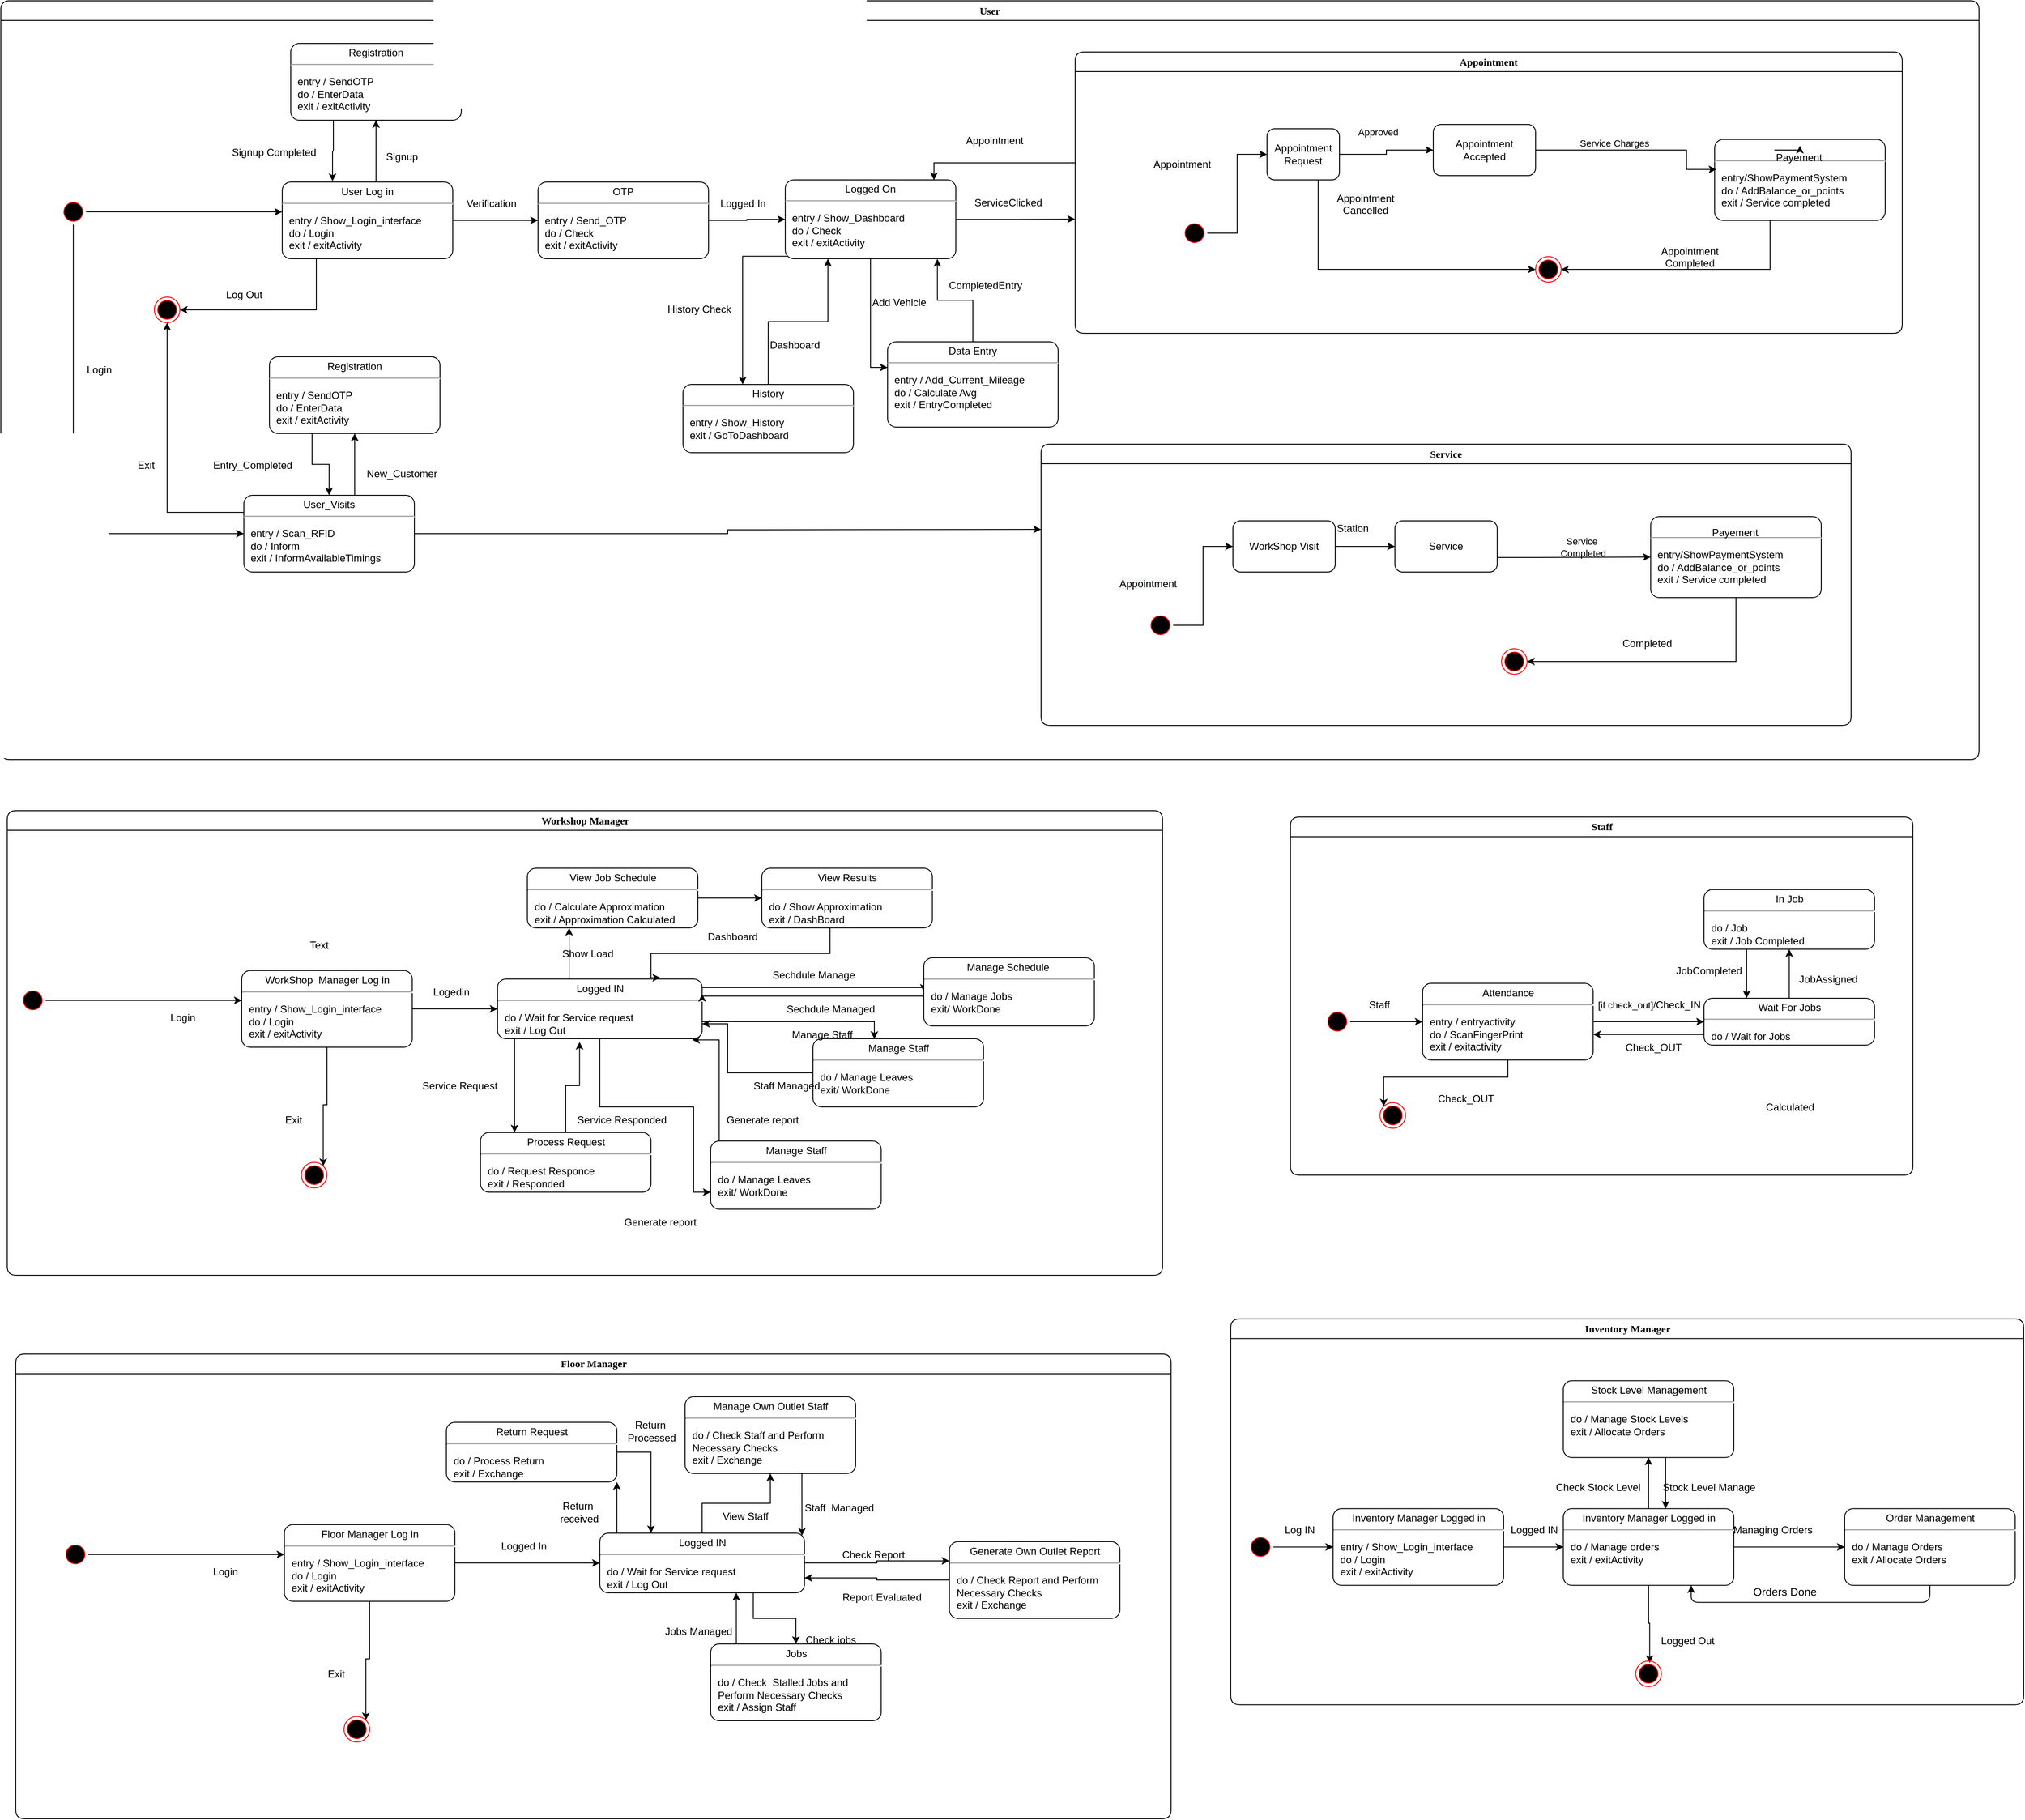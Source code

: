 <mxfile version="20.3.0" type="device"><diagram name="Page-1" id="58cdce13-f638-feb5-8d6f-7d28b1aa9fa0"><mxGraphModel dx="1991" dy="1558" grid="1" gridSize="10" guides="1" tooltips="1" connect="1" arrows="1" fold="1" page="1" pageScale="1" pageWidth="1100" pageHeight="850" background="none" math="0" shadow="0"><root><mxCell id="0"/><mxCell id="1" parent="0"/><mxCell id="rkinb8FylaJb4tM-NZHy-6" style="edgeStyle=orthogonalEdgeStyle;rounded=0;orthogonalLoop=1;jettySize=auto;html=1;" edge="1" parent="1" source="rkinb8FylaJb4tM-NZHy-5" target="rkinb8FylaJb4tM-NZHy-7"><mxGeometry relative="1" as="geometry"><mxPoint x="1330.24" y="277.5" as="targetPoint"/><Array as="points"><mxPoint x="1320" y="277.5"/><mxPoint x="1320" y="277.5"/></Array></mxGeometry></mxCell><mxCell id="rkinb8FylaJb4tM-NZHy-150" style="edgeStyle=orthogonalEdgeStyle;rounded=0;orthogonalLoop=1;jettySize=auto;html=1;entryX=0;entryY=0.5;entryDx=0;entryDy=0;entryPerimeter=0;" edge="1" parent="1" source="rkinb8FylaJb4tM-NZHy-5" target="rkinb8FylaJb4tM-NZHy-151"><mxGeometry relative="1" as="geometry"><mxPoint x="1095" y="410" as="targetPoint"/><Array as="points"><mxPoint x="1095" y="655"/></Array></mxGeometry></mxCell><mxCell id="rkinb8FylaJb4tM-NZHy-5" value="" style="ellipse;html=1;shape=startState;fillColor=#000000;strokeColor=#ff0000;rounded=1;shadow=0;comic=0;labelBackgroundColor=none;fontFamily=Verdana;fontSize=12;fontColor=#000000;align=center;direction=south;" vertex="1" parent="1"><mxGeometry x="1080" y="262.5" width="30" height="30" as="geometry"/></mxCell><mxCell id="rkinb8FylaJb4tM-NZHy-10" style="edgeStyle=orthogonalEdgeStyle;rounded=0;orthogonalLoop=1;jettySize=auto;html=1;" edge="1" parent="1" source="rkinb8FylaJb4tM-NZHy-7" target="rkinb8FylaJb4tM-NZHy-9"><mxGeometry relative="1" as="geometry"><Array as="points"><mxPoint x="1450" y="212.5"/><mxPoint x="1450" y="212.5"/></Array></mxGeometry></mxCell><mxCell id="rkinb8FylaJb4tM-NZHy-12" style="edgeStyle=orthogonalEdgeStyle;rounded=0;orthogonalLoop=1;jettySize=auto;html=1;entryX=0;entryY=0.5;entryDx=0;entryDy=0;entryPerimeter=0;" edge="1" parent="1" source="rkinb8FylaJb4tM-NZHy-7" target="rkinb8FylaJb4tM-NZHy-15"><mxGeometry relative="1" as="geometry"><mxPoint x="1610" y="287.5" as="targetPoint"/></mxGeometry></mxCell><mxCell id="rkinb8FylaJb4tM-NZHy-305" style="edgeStyle=orthogonalEdgeStyle;rounded=0;orthogonalLoop=1;jettySize=auto;html=1;entryX=1;entryY=0.5;entryDx=0;entryDy=0;" edge="1" parent="1" source="rkinb8FylaJb4tM-NZHy-7" target="rkinb8FylaJb4tM-NZHy-304"><mxGeometry relative="1" as="geometry"><Array as="points"><mxPoint x="1380" y="393"/></Array></mxGeometry></mxCell><mxCell id="rkinb8FylaJb4tM-NZHy-7" value="&lt;p style=&quot;margin: 0px ; margin-top: 4px ; text-align: center&quot;&gt;User Log in&lt;/p&gt;&lt;hr&gt;&lt;p&gt;&lt;/p&gt;&lt;p style=&quot;margin: 0px ; margin-left: 8px ; text-align: left&quot;&gt;entry / Show_Login_interface&lt;br&gt;do / Login&lt;br&gt;exit / exitActivity&lt;/p&gt;" style="shape=mxgraph.sysml.simpleState;html=1;overflow=fill;whiteSpace=wrap;align=center;" vertex="1" parent="1"><mxGeometry x="1340" y="242.5" width="200" height="90" as="geometry"/></mxCell><mxCell id="rkinb8FylaJb4tM-NZHy-20" style="edgeStyle=orthogonalEdgeStyle;rounded=0;orthogonalLoop=1;jettySize=auto;html=1;exitX=0.25;exitY=1;exitDx=0;exitDy=0;exitPerimeter=0;entryX=0.295;entryY=-0.011;entryDx=0;entryDy=0;entryPerimeter=0;" edge="1" parent="1" source="rkinb8FylaJb4tM-NZHy-9" target="rkinb8FylaJb4tM-NZHy-7"><mxGeometry relative="1" as="geometry"/></mxCell><mxCell id="rkinb8FylaJb4tM-NZHy-9" value="&lt;p style=&quot;margin: 0px ; margin-top: 4px ; text-align: center&quot;&gt;Registration&lt;/p&gt;&lt;hr&gt;&lt;p&gt;&lt;/p&gt;&lt;p style=&quot;margin: 0px ; margin-left: 8px ; text-align: left&quot;&gt;entry / SendOTP&lt;br&gt;do / EnterData&lt;br&gt;exit / exitActivity&lt;/p&gt;" style="shape=mxgraph.sysml.simpleState;html=1;overflow=fill;whiteSpace=wrap;align=center;" vertex="1" parent="1"><mxGeometry x="1350" y="80" width="200" height="90" as="geometry"/></mxCell><mxCell id="rkinb8FylaJb4tM-NZHy-25" style="edgeStyle=orthogonalEdgeStyle;rounded=0;orthogonalLoop=1;jettySize=auto;html=1;entryX=0;entryY=0.5;entryDx=0;entryDy=0;entryPerimeter=0;" edge="1" parent="1" source="rkinb8FylaJb4tM-NZHy-15" target="rkinb8FylaJb4tM-NZHy-26"><mxGeometry relative="1" as="geometry"><mxPoint x="1940" y="288" as="targetPoint"/></mxGeometry></mxCell><mxCell id="rkinb8FylaJb4tM-NZHy-15" value="&lt;p style=&quot;margin: 0px ; margin-top: 4px ; text-align: center&quot;&gt;OTP&lt;/p&gt;&lt;hr&gt;&lt;p&gt;&lt;/p&gt;&lt;p style=&quot;margin: 0px ; margin-left: 8px ; text-align: left&quot;&gt;entry / Send_OTP&lt;br&gt;do / Check&lt;br&gt;exit / exitActivity&lt;/p&gt;" style="shape=mxgraph.sysml.simpleState;html=1;overflow=fill;whiteSpace=wrap;align=center;" vertex="1" parent="1"><mxGeometry x="1640" y="242.5" width="200" height="90" as="geometry"/></mxCell><mxCell id="rkinb8FylaJb4tM-NZHy-21" value="Signup" style="text;html=1;align=center;verticalAlign=middle;resizable=0;points=[];autosize=1;strokeColor=none;fillColor=none;" vertex="1" parent="1"><mxGeometry x="1450" y="197.5" width="60" height="30" as="geometry"/></mxCell><mxCell id="rkinb8FylaJb4tM-NZHy-22" value="Signup Completed" style="text;html=1;align=center;verticalAlign=middle;resizable=0;points=[];autosize=1;strokeColor=none;fillColor=none;" vertex="1" parent="1"><mxGeometry x="1270" y="192.5" width="120" height="30" as="geometry"/></mxCell><mxCell id="rkinb8FylaJb4tM-NZHy-23" value="Log Out" style="text;html=1;align=center;verticalAlign=middle;resizable=0;points=[];autosize=1;strokeColor=none;fillColor=none;" vertex="1" parent="1"><mxGeometry x="1260" y="360" width="70" height="30" as="geometry"/></mxCell><mxCell id="rkinb8FylaJb4tM-NZHy-24" value="Verification" style="text;html=1;align=center;verticalAlign=middle;resizable=0;points=[];autosize=1;strokeColor=none;fillColor=none;" vertex="1" parent="1"><mxGeometry x="1545" y="252.5" width="80" height="30" as="geometry"/></mxCell><mxCell id="rkinb8FylaJb4tM-NZHy-102" style="edgeStyle=orthogonalEdgeStyle;rounded=0;orthogonalLoop=1;jettySize=auto;html=1;" edge="1" parent="1" source="rkinb8FylaJb4tM-NZHy-26"><mxGeometry relative="1" as="geometry"><mxPoint x="2270" y="286" as="targetPoint"/></mxGeometry></mxCell><mxCell id="rkinb8FylaJb4tM-NZHy-105" style="edgeStyle=orthogonalEdgeStyle;rounded=0;orthogonalLoop=1;jettySize=auto;html=1;" edge="1" parent="1" source="rkinb8FylaJb4tM-NZHy-26" target="rkinb8FylaJb4tM-NZHy-139"><mxGeometry relative="1" as="geometry"><mxPoint x="2130" y="500" as="targetPoint"/><Array as="points"><mxPoint x="2030" y="460"/></Array></mxGeometry></mxCell><mxCell id="rkinb8FylaJb4tM-NZHy-26" value="&lt;p style=&quot;margin: 0px ; margin-top: 4px ; text-align: center&quot;&gt;Logged On&lt;/p&gt;&lt;hr&gt;&lt;p&gt;&lt;/p&gt;&lt;p style=&quot;margin: 0px ; margin-left: 8px ; text-align: left&quot;&gt;entry / Show_Dashboard&lt;br&gt;do / Check&lt;br&gt;exit / exitActivity&lt;/p&gt;" style="shape=mxgraph.sysml.simpleState;html=1;overflow=fill;whiteSpace=wrap;align=center;" vertex="1" parent="1"><mxGeometry x="1930" y="240" width="200" height="92.5" as="geometry"/></mxCell><mxCell id="rkinb8FylaJb4tM-NZHy-27" value="Logged In" style="text;html=1;align=center;verticalAlign=middle;resizable=0;points=[];autosize=1;strokeColor=none;fillColor=none;" vertex="1" parent="1"><mxGeometry x="1840" y="252.5" width="80" height="30" as="geometry"/></mxCell><mxCell id="rkinb8FylaJb4tM-NZHy-197" style="edgeStyle=orthogonalEdgeStyle;rounded=0;orthogonalLoop=1;jettySize=auto;html=1;entryX=0.872;entryY=0.003;entryDx=0;entryDy=0;entryPerimeter=0;" edge="1" parent="1" source="rkinb8FylaJb4tM-NZHy-61" target="rkinb8FylaJb4tM-NZHy-26"><mxGeometry relative="1" as="geometry"><Array as="points"><mxPoint x="2104" y="220"/></Array></mxGeometry></mxCell><mxCell id="rkinb8FylaJb4tM-NZHy-61" value="Appointment" style="swimlane;whiteSpace=wrap;html=1;rounded=1;shadow=0;comic=0;labelBackgroundColor=none;strokeWidth=1;fontFamily=Verdana;fontSize=12;align=center;startSize=23;" vertex="1" parent="1"><mxGeometry x="2270" y="90" width="970" height="330" as="geometry"/></mxCell><mxCell id="rkinb8FylaJb4tM-NZHy-71" value="" style="ellipse;html=1;shape=startState;fillColor=#000000;strokeColor=#ff0000;rounded=1;shadow=0;comic=0;labelBackgroundColor=none;fontFamily=Verdana;fontSize=12;fontColor=#000000;align=center;direction=south;" vertex="1" parent="rkinb8FylaJb4tM-NZHy-61"><mxGeometry x="125" y="197.5" width="30" height="30" as="geometry"/></mxCell><mxCell id="rkinb8FylaJb4tM-NZHy-72" style="edgeStyle=orthogonalEdgeStyle;rounded=0;orthogonalLoop=1;jettySize=auto;html=1;entryX=0;entryY=0.5;entryDx=0;entryDy=0;exitX=0.5;exitY=0;exitDx=0;exitDy=0;" edge="1" parent="rkinb8FylaJb4tM-NZHy-61" target="rkinb8FylaJb4tM-NZHy-75" source="rkinb8FylaJb4tM-NZHy-71"><mxGeometry relative="1" as="geometry"><mxPoint x="175.077" y="210.0" as="sourcePoint"/></mxGeometry></mxCell><mxCell id="rkinb8FylaJb4tM-NZHy-100" style="edgeStyle=orthogonalEdgeStyle;rounded=0;orthogonalLoop=1;jettySize=auto;html=1;entryX=0;entryY=0.5;entryDx=0;entryDy=0;" edge="1" parent="rkinb8FylaJb4tM-NZHy-61" source="rkinb8FylaJb4tM-NZHy-75" target="rkinb8FylaJb4tM-NZHy-99"><mxGeometry relative="1" as="geometry"><Array as="points"><mxPoint x="285" y="255"/></Array></mxGeometry></mxCell><mxCell id="rkinb8FylaJb4tM-NZHy-201" style="edgeStyle=orthogonalEdgeStyle;rounded=0;orthogonalLoop=1;jettySize=auto;html=1;entryX=0;entryY=0.5;entryDx=0;entryDy=0;" edge="1" parent="rkinb8FylaJb4tM-NZHy-61" source="rkinb8FylaJb4tM-NZHy-75" target="rkinb8FylaJb4tM-NZHy-199"><mxGeometry relative="1" as="geometry"/></mxCell><mxCell id="rkinb8FylaJb4tM-NZHy-75" value="Appointment Request" style="rounded=1;whiteSpace=wrap;html=1;" vertex="1" parent="rkinb8FylaJb4tM-NZHy-61"><mxGeometry x="225" y="90" width="85" height="60" as="geometry"/></mxCell><mxCell id="rkinb8FylaJb4tM-NZHy-78" value="&lt;span style=&quot;color: rgb(0, 0, 0); font-family: Helvetica; font-size: 12px; font-style: normal; font-variant-ligatures: normal; font-variant-caps: normal; font-weight: 400; letter-spacing: normal; orphans: 2; text-align: center; text-indent: 0px; text-transform: none; widows: 2; word-spacing: 0px; -webkit-text-stroke-width: 0px; background-color: rgb(248, 249, 250); text-decoration-thickness: initial; text-decoration-style: initial; text-decoration-color: initial; float: none; display: inline !important;&quot;&gt;Appointment&lt;/span&gt;" style="text;whiteSpace=wrap;html=1;" vertex="1" parent="rkinb8FylaJb4tM-NZHy-61"><mxGeometry x="90" y="117.5" width="100" height="32.5" as="geometry"/></mxCell><mxCell id="rkinb8FylaJb4tM-NZHy-79" value="&lt;div style=&quot;text-align: center;&quot;&gt;&lt;span style=&quot;font-size: 11px; background-color: rgb(255, 255, 255);&quot;&gt;Service Charges&lt;/span&gt;&lt;/div&gt;" style="text;whiteSpace=wrap;html=1;" vertex="1" parent="rkinb8FylaJb4tM-NZHy-61"><mxGeometry x="590" y="92.5" width="90" height="25" as="geometry"/></mxCell><mxCell id="rkinb8FylaJb4tM-NZHy-101" style="edgeStyle=orthogonalEdgeStyle;rounded=0;orthogonalLoop=1;jettySize=auto;html=1;entryX=1;entryY=0.5;entryDx=0;entryDy=0;" edge="1" parent="rkinb8FylaJb4tM-NZHy-61" source="rkinb8FylaJb4tM-NZHy-81" target="rkinb8FylaJb4tM-NZHy-99"><mxGeometry relative="1" as="geometry"><mxPoint x="600" y="240" as="targetPoint"/><Array as="points"><mxPoint x="815" y="255"/></Array></mxGeometry></mxCell><mxCell id="rkinb8FylaJb4tM-NZHy-81" value="&lt;p style=&quot;margin: 0px ; margin-top: 4px ; text-align: center&quot;&gt;&amp;nbsp;&lt;/p&gt;&lt;hr&gt;&lt;p&gt;&lt;/p&gt;&lt;p style=&quot;margin: 0px ; margin-left: 8px ; text-align: left&quot;&gt;entry/ShowPaymentSystem&lt;/p&gt;&lt;p style=&quot;margin: 0px ; margin-left: 8px ; text-align: left&quot;&gt;do / AddBalance_or_points&lt;br&gt;exit / Service completed&lt;/p&gt;" style="shape=mxgraph.sysml.simpleState;html=1;overflow=fill;whiteSpace=wrap;align=center;" vertex="1" parent="rkinb8FylaJb4tM-NZHy-61"><mxGeometry x="750" y="102.5" width="200" height="95" as="geometry"/></mxCell><mxCell id="rkinb8FylaJb4tM-NZHy-82" value="&lt;div style=&quot;text-align: center;&quot;&gt;&lt;span style=&quot;background-color: initial;&quot;&gt;Payement&lt;/span&gt;&lt;/div&gt;" style="text;whiteSpace=wrap;html=1;" vertex="1" parent="rkinb8FylaJb4tM-NZHy-61"><mxGeometry x="820" y="110.0" width="60" height="20" as="geometry"/></mxCell><mxCell id="rkinb8FylaJb4tM-NZHy-83" value="&lt;span style=&quot;color: rgb(0, 0, 0); font-family: Helvetica; font-size: 12px; font-style: normal; font-variant-ligatures: normal; font-variant-caps: normal; font-weight: 400; letter-spacing: normal; orphans: 2; text-align: center; text-indent: 0px; text-transform: none; widows: 2; word-spacing: 0px; -webkit-text-stroke-width: 0px; background-color: rgb(248, 249, 250); text-decoration-thickness: initial; text-decoration-style: initial; text-decoration-color: initial; float: none; display: inline !important;&quot;&gt;Appointment&lt;/span&gt;&lt;br style=&quot;color: rgb(0, 0, 0); font-family: Helvetica; font-size: 12px; font-style: normal; font-variant-ligatures: normal; font-variant-caps: normal; font-weight: 400; letter-spacing: normal; orphans: 2; text-align: center; text-indent: 0px; text-transform: none; widows: 2; word-spacing: 0px; -webkit-text-stroke-width: 0px; background-color: rgb(248, 249, 250); text-decoration-thickness: initial; text-decoration-style: initial; text-decoration-color: initial;&quot;&gt;&lt;div style=&quot;text-align: center;&quot;&gt;&lt;span style=&quot;background-color: initial;&quot;&gt;Cancelled&lt;/span&gt;&lt;/div&gt;" style="text;whiteSpace=wrap;html=1;" vertex="1" parent="rkinb8FylaJb4tM-NZHy-61"><mxGeometry x="305" y="157.5" width="80" height="40" as="geometry"/></mxCell><mxCell id="rkinb8FylaJb4tM-NZHy-99" value="" style="ellipse;html=1;shape=endState;fillColor=#000000;strokeColor=#ff0000;rounded=1;shadow=0;comic=0;labelBackgroundColor=none;fontFamily=Verdana;fontSize=12;fontColor=#000000;align=center;" vertex="1" parent="rkinb8FylaJb4tM-NZHy-61"><mxGeometry x="540" y="240" width="30" height="30" as="geometry"/></mxCell><mxCell id="rkinb8FylaJb4tM-NZHy-143" value="&lt;div style=&quot;text-align: center;&quot;&gt;&lt;span style=&quot;background-color: initial;&quot;&gt;Appointment Completed&lt;/span&gt;&lt;/div&gt;" style="text;whiteSpace=wrap;html=1;" vertex="1" parent="rkinb8FylaJb4tM-NZHy-61"><mxGeometry x="680" y="220" width="80" height="40" as="geometry"/></mxCell><mxCell id="rkinb8FylaJb4tM-NZHy-203" style="edgeStyle=orthogonalEdgeStyle;rounded=0;orthogonalLoop=1;jettySize=auto;html=1;entryX=0.01;entryY=0.371;entryDx=0;entryDy=0;entryPerimeter=0;" edge="1" parent="rkinb8FylaJb4tM-NZHy-61" source="rkinb8FylaJb4tM-NZHy-199" target="rkinb8FylaJb4tM-NZHy-81"><mxGeometry relative="1" as="geometry"><Array as="points"><mxPoint x="717" y="115"/></Array></mxGeometry></mxCell><mxCell id="rkinb8FylaJb4tM-NZHy-199" value="Appointment Accepted" style="rounded=1;whiteSpace=wrap;html=1;" vertex="1" parent="rkinb8FylaJb4tM-NZHy-61"><mxGeometry x="420" y="85" width="120" height="60" as="geometry"/></mxCell><mxCell id="rkinb8FylaJb4tM-NZHy-202" value="&lt;div style=&quot;text-align: center;&quot;&gt;&lt;span style=&quot;font-size: 11px; background-color: rgb(255, 255, 255);&quot;&gt;Approved&lt;/span&gt;&lt;/div&gt;" style="text;whiteSpace=wrap;html=1;" vertex="1" parent="rkinb8FylaJb4tM-NZHy-61"><mxGeometry x="330" y="80.0" width="90" height="25" as="geometry"/></mxCell><mxCell id="rkinb8FylaJb4tM-NZHy-204" style="edgeStyle=orthogonalEdgeStyle;rounded=0;orthogonalLoop=1;jettySize=auto;html=1;exitX=0;exitY=0.25;exitDx=0;exitDy=0;entryX=0.5;entryY=0;entryDx=0;entryDy=0;" edge="1" parent="rkinb8FylaJb4tM-NZHy-61" source="rkinb8FylaJb4tM-NZHy-82" target="rkinb8FylaJb4tM-NZHy-82"><mxGeometry relative="1" as="geometry"/></mxCell><mxCell id="rkinb8FylaJb4tM-NZHy-103" value="&lt;div style=&quot;text-align: center;&quot;&gt;&lt;span style=&quot;background-color: initial;&quot;&gt;ServiceClicked&lt;/span&gt;&lt;/div&gt;" style="text;whiteSpace=wrap;html=1;" vertex="1" parent="1"><mxGeometry x="2150" y="252.5" width="100" height="32.5" as="geometry"/></mxCell><mxCell id="rkinb8FylaJb4tM-NZHy-141" style="edgeStyle=orthogonalEdgeStyle;rounded=0;orthogonalLoop=1;jettySize=auto;html=1;entryX=0.892;entryY=1.003;entryDx=0;entryDy=0;entryPerimeter=0;" edge="1" parent="1" source="rkinb8FylaJb4tM-NZHy-139" target="rkinb8FylaJb4tM-NZHy-26"><mxGeometry relative="1" as="geometry"/></mxCell><mxCell id="rkinb8FylaJb4tM-NZHy-139" value="&lt;p style=&quot;margin: 0px ; margin-top: 4px ; text-align: center&quot;&gt;Data Entry&lt;/p&gt;&lt;hr&gt;&lt;p&gt;&lt;/p&gt;&lt;p style=&quot;margin: 0px ; margin-left: 8px ; text-align: left&quot;&gt;entry / Add_Current_Mileage&lt;br&gt;&lt;/p&gt;&lt;p style=&quot;margin: 0px ; margin-left: 8px ; text-align: left&quot;&gt;do / Calculate Avg&lt;/p&gt;&lt;p style=&quot;margin: 0px ; margin-left: 8px ; text-align: left&quot;&gt;exit / EntryCompleted&lt;/p&gt;" style="shape=mxgraph.sysml.simpleState;html=1;overflow=fill;whiteSpace=wrap;align=center;" vertex="1" parent="1"><mxGeometry x="2050" y="430" width="200" height="100" as="geometry"/></mxCell><mxCell id="rkinb8FylaJb4tM-NZHy-140" value="&lt;div style=&quot;text-align: center;&quot;&gt;Add Vehicle&lt;/div&gt;" style="text;whiteSpace=wrap;html=1;" vertex="1" parent="1"><mxGeometry x="2030" y="370" width="100" height="32.5" as="geometry"/></mxCell><mxCell id="rkinb8FylaJb4tM-NZHy-142" value="&lt;div style=&quot;text-align: center;&quot;&gt;CompletedEntry&lt;/div&gt;" style="text;whiteSpace=wrap;html=1;" vertex="1" parent="1"><mxGeometry x="2120" y="350" width="100" height="32.5" as="geometry"/></mxCell><mxCell id="rkinb8FylaJb4tM-NZHy-144" style="edgeStyle=orthogonalEdgeStyle;rounded=0;orthogonalLoop=1;jettySize=auto;html=1;exitX=0;exitY=0;exitDx=2.9;exitDy=89.6;exitPerimeter=0;" edge="1" parent="1" target="rkinb8FylaJb4tM-NZHy-146" source="rkinb8FylaJb4tM-NZHy-26"><mxGeometry relative="1" as="geometry"><mxPoint x="1890" y="537.5" as="targetPoint"/><mxPoint x="1790" y="370" as="sourcePoint"/><Array as="points"><mxPoint x="1880" y="330"/></Array></mxGeometry></mxCell><mxCell id="rkinb8FylaJb4tM-NZHy-145" style="edgeStyle=orthogonalEdgeStyle;rounded=0;orthogonalLoop=1;jettySize=auto;html=1;entryX=0.25;entryY=1;entryDx=0;entryDy=0;entryPerimeter=0;" edge="1" parent="1" source="rkinb8FylaJb4tM-NZHy-146" target="rkinb8FylaJb4tM-NZHy-26"><mxGeometry relative="1" as="geometry"><mxPoint x="1868.4" y="370.277" as="targetPoint"/></mxGeometry></mxCell><mxCell id="rkinb8FylaJb4tM-NZHy-146" value="&lt;p style=&quot;margin: 0px ; margin-top: 4px ; text-align: center&quot;&gt;History&lt;/p&gt;&lt;hr&gt;&lt;p&gt;&lt;/p&gt;&lt;p style=&quot;margin: 0px ; margin-left: 8px ; text-align: left&quot;&gt;entry / Show_History&lt;/p&gt;&lt;p style=&quot;margin: 0px ; margin-left: 8px ; text-align: left&quot;&gt;exit / GoToDashboard&lt;/p&gt;" style="shape=mxgraph.sysml.simpleState;html=1;overflow=fill;whiteSpace=wrap;align=center;" vertex="1" parent="1"><mxGeometry x="1810" y="480" width="200" height="80" as="geometry"/></mxCell><mxCell id="rkinb8FylaJb4tM-NZHy-147" value="History Check" style="text;whiteSpace=wrap;html=1;" vertex="1" parent="1"><mxGeometry x="1790" y="377.5" width="100" height="32.5" as="geometry"/></mxCell><mxCell id="rkinb8FylaJb4tM-NZHy-149" value="Dashboard" style="text;whiteSpace=wrap;html=1;" vertex="1" parent="1"><mxGeometry x="1910" y="420" width="30" height="32.5" as="geometry"/></mxCell><mxCell id="rkinb8FylaJb4tM-NZHy-152" style="edgeStyle=orthogonalEdgeStyle;rounded=0;orthogonalLoop=1;jettySize=auto;html=1;" edge="1" parent="1" source="rkinb8FylaJb4tM-NZHy-151"><mxGeometry relative="1" as="geometry"><mxPoint x="2230" y="650" as="targetPoint"/></mxGeometry></mxCell><mxCell id="rkinb8FylaJb4tM-NZHy-307" style="edgeStyle=orthogonalEdgeStyle;rounded=0;orthogonalLoop=1;jettySize=auto;html=1;entryX=0.5;entryY=1;entryDx=0;entryDy=0;" edge="1" parent="1" source="rkinb8FylaJb4tM-NZHy-151" target="rkinb8FylaJb4tM-NZHy-304"><mxGeometry relative="1" as="geometry"><Array as="points"><mxPoint x="1205" y="630"/></Array></mxGeometry></mxCell><mxCell id="rkinb8FylaJb4tM-NZHy-151" value="&lt;p style=&quot;margin: 0px ; margin-top: 4px ; text-align: center&quot;&gt;User_Visits&lt;/p&gt;&lt;hr&gt;&lt;p&gt;&lt;/p&gt;&lt;p style=&quot;margin: 0px ; margin-left: 8px ; text-align: left&quot;&gt;entry / Scan_RFID&lt;br&gt;do / Inform&lt;br&gt;exit / InformAvailableTimings&lt;/p&gt;" style="shape=mxgraph.sysml.simpleState;html=1;overflow=fill;whiteSpace=wrap;align=center;" vertex="1" parent="1"><mxGeometry x="1295" y="610" width="200" height="90" as="geometry"/></mxCell><mxCell id="rkinb8FylaJb4tM-NZHy-154" style="edgeStyle=orthogonalEdgeStyle;rounded=0;orthogonalLoop=1;jettySize=auto;html=1;" edge="1" parent="1" target="rkinb8FylaJb4tM-NZHy-156" source="rkinb8FylaJb4tM-NZHy-151"><mxGeometry relative="1" as="geometry"><mxPoint x="1425" y="610" as="sourcePoint"/><Array as="points"><mxPoint x="1425" y="600"/><mxPoint x="1425" y="600"/></Array></mxGeometry></mxCell><mxCell id="rkinb8FylaJb4tM-NZHy-155" style="edgeStyle=orthogonalEdgeStyle;rounded=0;orthogonalLoop=1;jettySize=auto;html=1;exitX=0.25;exitY=1;exitDx=0;exitDy=0;exitPerimeter=0;" edge="1" parent="1" source="rkinb8FylaJb4tM-NZHy-156" target="rkinb8FylaJb4tM-NZHy-151"><mxGeometry relative="1" as="geometry"><mxPoint x="1374.0" y="609.01" as="targetPoint"/></mxGeometry></mxCell><mxCell id="rkinb8FylaJb4tM-NZHy-156" value="&lt;p style=&quot;margin: 0px ; margin-top: 4px ; text-align: center&quot;&gt;Registration&lt;/p&gt;&lt;hr&gt;&lt;p&gt;&lt;/p&gt;&lt;p style=&quot;margin: 0px ; margin-left: 8px ; text-align: left&quot;&gt;entry / SendOTP&lt;br&gt;do / EnterData&lt;br&gt;exit / exitActivity&lt;/p&gt;" style="shape=mxgraph.sysml.simpleState;html=1;overflow=fill;whiteSpace=wrap;align=center;" vertex="1" parent="1"><mxGeometry x="1325" y="447.5" width="200" height="90" as="geometry"/></mxCell><mxCell id="rkinb8FylaJb4tM-NZHy-157" value="New_Customer" style="text;html=1;align=center;verticalAlign=middle;resizable=0;points=[];autosize=1;strokeColor=none;fillColor=none;" vertex="1" parent="1"><mxGeometry x="1425" y="570" width="110" height="30" as="geometry"/></mxCell><mxCell id="rkinb8FylaJb4tM-NZHy-158" value="Entry_Completed" style="text;html=1;align=center;verticalAlign=middle;resizable=0;points=[];autosize=1;strokeColor=none;fillColor=none;" vertex="1" parent="1"><mxGeometry x="1245" y="560" width="120" height="30" as="geometry"/></mxCell><mxCell id="rkinb8FylaJb4tM-NZHy-180" value="Login" style="text;html=1;align=center;verticalAlign=middle;resizable=0;points=[];autosize=1;strokeColor=none;fillColor=none;" vertex="1" parent="1"><mxGeometry x="1100" y="447.5" width="50" height="30" as="geometry"/></mxCell><mxCell id="rkinb8FylaJb4tM-NZHy-181" value="Service" style="swimlane;whiteSpace=wrap;html=1;rounded=1;shadow=0;comic=0;labelBackgroundColor=none;strokeWidth=1;fontFamily=Verdana;fontSize=12;align=center;startSize=23;" vertex="1" parent="1"><mxGeometry x="2230" y="550" width="950" height="330" as="geometry"/></mxCell><mxCell id="rkinb8FylaJb4tM-NZHy-182" value="" style="ellipse;html=1;shape=startState;fillColor=#000000;strokeColor=#ff0000;rounded=1;shadow=0;comic=0;labelBackgroundColor=none;fontFamily=Verdana;fontSize=12;fontColor=#000000;align=center;direction=south;" vertex="1" parent="rkinb8FylaJb4tM-NZHy-181"><mxGeometry x="125" y="197.5" width="30" height="30" as="geometry"/></mxCell><mxCell id="rkinb8FylaJb4tM-NZHy-183" style="edgeStyle=orthogonalEdgeStyle;rounded=0;orthogonalLoop=1;jettySize=auto;html=1;entryX=0;entryY=0.5;entryDx=0;entryDy=0;exitX=0.5;exitY=0;exitDx=0;exitDy=0;" edge="1" parent="rkinb8FylaJb4tM-NZHy-181" source="rkinb8FylaJb4tM-NZHy-182" target="rkinb8FylaJb4tM-NZHy-185"><mxGeometry relative="1" as="geometry"><mxPoint x="175.077" y="210.0" as="sourcePoint"/></mxGeometry></mxCell><mxCell id="rkinb8FylaJb4tM-NZHy-208" style="edgeStyle=orthogonalEdgeStyle;rounded=0;orthogonalLoop=1;jettySize=auto;html=1;exitX=1;exitY=0.5;exitDx=0;exitDy=0;entryX=0;entryY=0.5;entryDx=0;entryDy=0;" edge="1" parent="rkinb8FylaJb4tM-NZHy-181" source="rkinb8FylaJb4tM-NZHy-185" target="rkinb8FylaJb4tM-NZHy-207"><mxGeometry relative="1" as="geometry"/></mxCell><mxCell id="rkinb8FylaJb4tM-NZHy-185" value="WorkShop Visit" style="rounded=1;whiteSpace=wrap;html=1;" vertex="1" parent="rkinb8FylaJb4tM-NZHy-181"><mxGeometry x="225" y="90.0" width="120" height="60" as="geometry"/></mxCell><mxCell id="rkinb8FylaJb4tM-NZHy-186" value="&lt;span style=&quot;color: rgb(0, 0, 0); font-family: Helvetica; font-size: 12px; font-style: normal; font-variant-ligatures: normal; font-variant-caps: normal; font-weight: 400; letter-spacing: normal; orphans: 2; text-align: center; text-indent: 0px; text-transform: none; widows: 2; word-spacing: 0px; -webkit-text-stroke-width: 0px; background-color: rgb(248, 249, 250); text-decoration-thickness: initial; text-decoration-style: initial; text-decoration-color: initial; float: none; display: inline !important;&quot;&gt;Appointment&lt;/span&gt;" style="text;whiteSpace=wrap;html=1;" vertex="1" parent="rkinb8FylaJb4tM-NZHy-181"><mxGeometry x="90" y="150" width="100" height="32.5" as="geometry"/></mxCell><mxCell id="rkinb8FylaJb4tM-NZHy-187" value="&lt;div style=&quot;text-align: center;&quot;&gt;&lt;span style=&quot;font-size: 11px; background-color: rgb(255, 255, 255);&quot;&gt;Service&amp;nbsp; Completed&lt;/span&gt;&lt;/div&gt;" style="text;whiteSpace=wrap;html=1;" vertex="1" parent="rkinb8FylaJb4tM-NZHy-181"><mxGeometry x="590" y="100.0" width="90" height="25" as="geometry"/></mxCell><mxCell id="rkinb8FylaJb4tM-NZHy-188" style="edgeStyle=orthogonalEdgeStyle;rounded=0;orthogonalLoop=1;jettySize=auto;html=1;entryX=1;entryY=0.5;entryDx=0;entryDy=0;" edge="1" parent="rkinb8FylaJb4tM-NZHy-181" source="rkinb8FylaJb4tM-NZHy-189" target="rkinb8FylaJb4tM-NZHy-194"><mxGeometry relative="1" as="geometry"><mxPoint x="600" y="240" as="targetPoint"/><Array as="points"><mxPoint x="815" y="255"/></Array></mxGeometry></mxCell><mxCell id="rkinb8FylaJb4tM-NZHy-189" value="&lt;p style=&quot;margin: 0px ; margin-top: 4px ; text-align: center&quot;&gt;&amp;nbsp;&lt;/p&gt;&lt;hr&gt;&lt;p&gt;&lt;/p&gt;&lt;p style=&quot;margin: 0px ; margin-left: 8px ; text-align: left&quot;&gt;entry/ShowPaymentSystem&lt;/p&gt;&lt;p style=&quot;margin: 0px ; margin-left: 8px ; text-align: left&quot;&gt;do / AddBalance_or_points&lt;br&gt;exit / Service completed&lt;/p&gt;" style="shape=mxgraph.sysml.simpleState;html=1;overflow=fill;whiteSpace=wrap;align=center;" vertex="1" parent="rkinb8FylaJb4tM-NZHy-181"><mxGeometry x="715" y="85.0" width="200" height="95" as="geometry"/></mxCell><mxCell id="rkinb8FylaJb4tM-NZHy-191" value="&lt;div style=&quot;text-align: center;&quot;&gt;&lt;span style=&quot;background-color: initial;&quot;&gt;Payement&lt;/span&gt;&lt;/div&gt;" style="text;whiteSpace=wrap;html=1;" vertex="1" parent="rkinb8FylaJb4tM-NZHy-181"><mxGeometry x="785" y="90.0" width="60" height="20" as="geometry"/></mxCell><mxCell id="rkinb8FylaJb4tM-NZHy-194" value="" style="ellipse;html=1;shape=endState;fillColor=#000000;strokeColor=#ff0000;rounded=1;shadow=0;comic=0;labelBackgroundColor=none;fontFamily=Verdana;fontSize=12;fontColor=#000000;align=center;" vertex="1" parent="rkinb8FylaJb4tM-NZHy-181"><mxGeometry x="540" y="240" width="30" height="30" as="geometry"/></mxCell><mxCell id="rkinb8FylaJb4tM-NZHy-195" value="&lt;div style=&quot;text-align: center;&quot;&gt;&lt;span style=&quot;background-color: initial;&quot;&gt;Completed&lt;/span&gt;&lt;/div&gt;" style="text;whiteSpace=wrap;html=1;" vertex="1" parent="rkinb8FylaJb4tM-NZHy-181"><mxGeometry x="680" y="220" width="80" height="40" as="geometry"/></mxCell><mxCell id="rkinb8FylaJb4tM-NZHy-211" style="edgeStyle=orthogonalEdgeStyle;rounded=0;orthogonalLoop=1;jettySize=auto;html=1;entryX=0;entryY=0.5;entryDx=0;entryDy=0;entryPerimeter=0;" edge="1" parent="rkinb8FylaJb4tM-NZHy-181" source="rkinb8FylaJb4tM-NZHy-207" target="rkinb8FylaJb4tM-NZHy-189"><mxGeometry relative="1" as="geometry"><Array as="points"><mxPoint x="580" y="133"/><mxPoint x="580" y="133"/></Array></mxGeometry></mxCell><mxCell id="rkinb8FylaJb4tM-NZHy-207" value="Service" style="rounded=1;whiteSpace=wrap;html=1;" vertex="1" parent="rkinb8FylaJb4tM-NZHy-181"><mxGeometry x="415" y="90" width="120" height="60" as="geometry"/></mxCell><mxCell id="rkinb8FylaJb4tM-NZHy-210" value="&lt;span style=&quot;color: rgb(0, 0, 0); font-family: Helvetica; font-size: 12px; font-style: normal; font-variant-ligatures: normal; font-variant-caps: normal; font-weight: 400; letter-spacing: normal; orphans: 2; text-align: center; text-indent: 0px; text-transform: none; widows: 2; word-spacing: 0px; -webkit-text-stroke-width: 0px; background-color: rgb(248, 249, 250); text-decoration-thickness: initial; text-decoration-style: initial; text-decoration-color: initial; float: none; display: inline !important;&quot;&gt;Station&lt;/span&gt;" style="text;whiteSpace=wrap;html=1;" vertex="1" parent="rkinb8FylaJb4tM-NZHy-181"><mxGeometry x="345" y="85" width="45" height="32.5" as="geometry"/></mxCell><mxCell id="rkinb8FylaJb4tM-NZHy-198" value="&lt;div style=&quot;text-align: center;&quot;&gt;&lt;span style=&quot;background-color: initial;&quot;&gt;Appointment&lt;/span&gt;&lt;/div&gt;" style="text;whiteSpace=wrap;html=1;" vertex="1" parent="1"><mxGeometry x="2140" y="180" width="100" height="32.5" as="geometry"/></mxCell><mxCell id="rkinb8FylaJb4tM-NZHy-262" style="edgeStyle=orthogonalEdgeStyle;rounded=0;orthogonalLoop=1;jettySize=auto;html=1;exitX=0.35;exitY=0.014;exitDx=0;exitDy=0;exitPerimeter=0;" edge="1" parent="1" source="rkinb8FylaJb4tM-NZHy-229" target="rkinb8FylaJb4tM-NZHy-246"><mxGeometry relative="1" as="geometry"><Array as="points"><mxPoint x="1662.5" y="1117.5"/></Array></mxGeometry></mxCell><mxCell id="rkinb8FylaJb4tM-NZHy-263" style="edgeStyle=orthogonalEdgeStyle;rounded=0;orthogonalLoop=1;jettySize=auto;html=1;" edge="1" parent="1" source="rkinb8FylaJb4tM-NZHy-229" target="rkinb8FylaJb4tM-NZHy-231"><mxGeometry relative="1" as="geometry"><Array as="points"><mxPoint x="1612.5" y="1327.5"/><mxPoint x="1612.5" y="1327.5"/></Array></mxGeometry></mxCell><mxCell id="rkinb8FylaJb4tM-NZHy-287" style="edgeStyle=orthogonalEdgeStyle;rounded=0;orthogonalLoop=1;jettySize=auto;html=1;entryX=0;entryY=0.5;entryDx=0;entryDy=0;entryPerimeter=0;exitX=0;exitY=0;exitDx=237.1;exitDy=2.9;exitPerimeter=0;" edge="1" parent="1" source="rkinb8FylaJb4tM-NZHy-229" target="rkinb8FylaJb4tM-NZHy-276"><mxGeometry relative="1" as="geometry"><mxPoint x="1902.5" y="1187.5" as="sourcePoint"/><Array as="points"><mxPoint x="1829.5" y="1187.5"/><mxPoint x="2092.5" y="1187.5"/></Array></mxGeometry></mxCell><mxCell id="rkinb8FylaJb4tM-NZHy-292" style="edgeStyle=orthogonalEdgeStyle;rounded=0;orthogonalLoop=1;jettySize=auto;html=1;entryX=0.36;entryY=0.003;entryDx=0;entryDy=0;entryPerimeter=0;exitX=1;exitY=0.5;exitDx=0;exitDy=0;exitPerimeter=0;" edge="1" parent="1" source="rkinb8FylaJb4tM-NZHy-229" target="rkinb8FylaJb4tM-NZHy-293"><mxGeometry relative="1" as="geometry"><mxPoint x="2012.5" y="1267.5" as="targetPoint"/><mxPoint x="1902.5" y="1227.5" as="sourcePoint"/><Array as="points"><mxPoint x="1832.5" y="1227.5"/><mxPoint x="2034.5" y="1227.5"/></Array></mxGeometry></mxCell><mxCell id="rkinb8FylaJb4tM-NZHy-299" style="edgeStyle=orthogonalEdgeStyle;rounded=0;orthogonalLoop=1;jettySize=auto;html=1;entryX=0;entryY=0.75;entryDx=0;entryDy=0;entryPerimeter=0;" edge="1" parent="1" source="rkinb8FylaJb4tM-NZHy-229" target="rkinb8FylaJb4tM-NZHy-300"><mxGeometry relative="1" as="geometry"><mxPoint x="1872.5" y="1437.5" as="targetPoint"/><Array as="points"><mxPoint x="1712.5" y="1327.5"/><mxPoint x="1822.5" y="1327.5"/><mxPoint x="1822.5" y="1427.5"/></Array></mxGeometry></mxCell><mxCell id="rkinb8FylaJb4tM-NZHy-229" value="&lt;p style=&quot;margin: 0px ; margin-top: 4px ; text-align: center&quot;&gt;Logged IN&lt;/p&gt;&lt;hr&gt;&lt;p&gt;&lt;/p&gt;&lt;p style=&quot;margin: 0px ; margin-left: 8px ; text-align: left&quot;&gt;do / Wait for Service request&lt;br&gt;exit / Log Out&lt;/p&gt;" style="shape=mxgraph.sysml.simpleState;html=1;overflow=fill;whiteSpace=wrap;align=center;" vertex="1" parent="1"><mxGeometry x="1592.5" y="1177.5" width="240" height="70" as="geometry"/></mxCell><mxCell id="rkinb8FylaJb4tM-NZHy-284" style="edgeStyle=orthogonalEdgeStyle;rounded=0;orthogonalLoop=1;jettySize=auto;html=1;entryX=0.401;entryY=1.054;entryDx=0;entryDy=0;entryPerimeter=0;" edge="1" parent="1" source="rkinb8FylaJb4tM-NZHy-231" target="rkinb8FylaJb4tM-NZHy-229"><mxGeometry relative="1" as="geometry"/></mxCell><mxCell id="rkinb8FylaJb4tM-NZHy-231" value="&lt;p style=&quot;margin: 0px ; margin-top: 4px ; text-align: center&quot;&gt;Process Request&lt;/p&gt;&lt;hr&gt;&lt;p&gt;&lt;/p&gt;&lt;p style=&quot;margin: 0px ; margin-left: 8px ; text-align: left&quot;&gt;do / Request Responce&lt;br&gt;exit / Responded&lt;/p&gt;" style="shape=mxgraph.sysml.simpleState;html=1;overflow=fill;whiteSpace=wrap;align=center;" vertex="1" parent="1"><mxGeometry x="1572.5" y="1357.5" width="200" height="70" as="geometry"/></mxCell><mxCell id="rkinb8FylaJb4tM-NZHy-264" style="edgeStyle=orthogonalEdgeStyle;rounded=0;orthogonalLoop=1;jettySize=auto;html=1;entryX=0;entryY=0.5;entryDx=0;entryDy=0;entryPerimeter=0;" edge="1" parent="1" source="rkinb8FylaJb4tM-NZHy-246" target="rkinb8FylaJb4tM-NZHy-265"><mxGeometry relative="1" as="geometry"><mxPoint x="1872.5" y="1082.5" as="targetPoint"/></mxGeometry></mxCell><mxCell id="rkinb8FylaJb4tM-NZHy-246" value="&lt;p style=&quot;margin: 0px ; margin-top: 4px ; text-align: center&quot;&gt;View Job Schedule&lt;/p&gt;&lt;hr&gt;&lt;p&gt;&lt;/p&gt;&lt;p style=&quot;margin: 0px ; margin-left: 8px ; text-align: left&quot;&gt;do / Calculate Approximation&lt;br&gt;exit / Approximation Calculated&lt;/p&gt;" style="shape=mxgraph.sysml.simpleState;html=1;overflow=fill;whiteSpace=wrap;align=center;" vertex="1" parent="1"><mxGeometry x="1627.5" y="1047.5" width="200" height="70" as="geometry"/></mxCell><mxCell id="rkinb8FylaJb4tM-NZHy-256" style="edgeStyle=orthogonalEdgeStyle;rounded=0;orthogonalLoop=1;jettySize=auto;html=1;" edge="1" parent="1" source="rkinb8FylaJb4tM-NZHy-257" target="rkinb8FylaJb4tM-NZHy-258"><mxGeometry relative="1" as="geometry"><mxPoint x="1282.74" y="1202.5" as="targetPoint"/><Array as="points"><mxPoint x="1272.5" y="1202.5"/><mxPoint x="1272.5" y="1202.5"/></Array></mxGeometry></mxCell><mxCell id="rkinb8FylaJb4tM-NZHy-257" value="" style="ellipse;html=1;shape=startState;fillColor=#000000;strokeColor=#ff0000;rounded=1;shadow=0;comic=0;labelBackgroundColor=none;fontFamily=Verdana;fontSize=12;fontColor=#000000;align=center;direction=south;" vertex="1" parent="1"><mxGeometry x="1032.5" y="1187.5" width="30" height="30" as="geometry"/></mxCell><mxCell id="rkinb8FylaJb4tM-NZHy-260" style="edgeStyle=orthogonalEdgeStyle;rounded=0;orthogonalLoop=1;jettySize=auto;html=1;entryX=0;entryY=0.5;entryDx=0;entryDy=0;entryPerimeter=0;" edge="1" parent="1" source="rkinb8FylaJb4tM-NZHy-258" target="rkinb8FylaJb4tM-NZHy-229"><mxGeometry relative="1" as="geometry"/></mxCell><mxCell id="rkinb8FylaJb4tM-NZHy-316" style="edgeStyle=orthogonalEdgeStyle;rounded=0;orthogonalLoop=1;jettySize=auto;html=1;entryX=1;entryY=0;entryDx=0;entryDy=0;" edge="1" parent="1" source="rkinb8FylaJb4tM-NZHy-258" target="rkinb8FylaJb4tM-NZHy-315"><mxGeometry relative="1" as="geometry"/></mxCell><mxCell id="rkinb8FylaJb4tM-NZHy-258" value="&lt;p style=&quot;margin: 0px ; margin-top: 4px ; text-align: center&quot;&gt;WorkShop&amp;nbsp; Manager Log in&lt;/p&gt;&lt;hr&gt;&lt;p&gt;&lt;/p&gt;&lt;p style=&quot;margin: 0px ; margin-left: 8px ; text-align: left&quot;&gt;entry / Show_Login_interface&lt;br&gt;do / Login&lt;br&gt;exit / exitActivity&lt;/p&gt;" style="shape=mxgraph.sysml.simpleState;html=1;overflow=fill;whiteSpace=wrap;align=center;" vertex="1" parent="1"><mxGeometry x="1292.5" y="1167.5" width="200" height="90" as="geometry"/></mxCell><mxCell id="rkinb8FylaJb4tM-NZHy-259" value="Login" style="text;html=1;align=center;verticalAlign=middle;resizable=0;points=[];autosize=1;strokeColor=none;fillColor=none;" vertex="1" parent="1"><mxGeometry x="1197.5" y="1207.5" width="50" height="30" as="geometry"/></mxCell><mxCell id="rkinb8FylaJb4tM-NZHy-261" value="Logedin" style="text;html=1;align=center;verticalAlign=middle;resizable=0;points=[];autosize=1;strokeColor=none;fillColor=none;" vertex="1" parent="1"><mxGeometry x="1502.5" y="1177.5" width="70" height="30" as="geometry"/></mxCell><mxCell id="rkinb8FylaJb4tM-NZHy-266" style="edgeStyle=orthogonalEdgeStyle;rounded=0;orthogonalLoop=1;jettySize=auto;html=1;entryX=0.795;entryY=-0.022;entryDx=0;entryDy=0;entryPerimeter=0;" edge="1" parent="1" source="rkinb8FylaJb4tM-NZHy-265" target="rkinb8FylaJb4tM-NZHy-229"><mxGeometry relative="1" as="geometry"><Array as="points"><mxPoint x="1982.5" y="1147.5"/><mxPoint x="1772.5" y="1147.5"/><mxPoint x="1772.5" y="1175.5"/></Array></mxGeometry></mxCell><mxCell id="rkinb8FylaJb4tM-NZHy-265" value="&lt;p style=&quot;margin: 0px ; margin-top: 4px ; text-align: center&quot;&gt;View Results&lt;/p&gt;&lt;hr&gt;&lt;p&gt;&lt;/p&gt;&lt;p style=&quot;margin: 0px ; margin-left: 8px ; text-align: left&quot;&gt;do / Show Approximation&lt;br&gt;exit / DashBoard&lt;/p&gt;" style="shape=mxgraph.sysml.simpleState;html=1;overflow=fill;whiteSpace=wrap;align=center;" vertex="1" parent="1"><mxGeometry x="1902.5" y="1047.5" width="200" height="70" as="geometry"/></mxCell><mxCell id="rkinb8FylaJb4tM-NZHy-269" value="Dashboard" style="text;html=1;align=center;verticalAlign=middle;resizable=0;points=[];autosize=1;strokeColor=none;fillColor=none;" vertex="1" parent="1"><mxGeometry x="1827.5" y="1112.5" width="80" height="30" as="geometry"/></mxCell><mxCell id="rkinb8FylaJb4tM-NZHy-271" value="Show Load" style="text;html=1;align=center;verticalAlign=middle;resizable=0;points=[];autosize=1;strokeColor=none;fillColor=none;" vertex="1" parent="1"><mxGeometry x="1657.5" y="1132.5" width="80" height="30" as="geometry"/></mxCell><mxCell id="rkinb8FylaJb4tM-NZHy-288" style="edgeStyle=orthogonalEdgeStyle;rounded=0;orthogonalLoop=1;jettySize=auto;html=1;entryX=1;entryY=0.25;entryDx=0;entryDy=0;entryPerimeter=0;" edge="1" parent="1" source="rkinb8FylaJb4tM-NZHy-276" target="rkinb8FylaJb4tM-NZHy-229"><mxGeometry relative="1" as="geometry"><mxPoint x="1902.5" y="1197.5" as="targetPoint"/><Array as="points"><mxPoint x="1832.5" y="1197.5"/></Array></mxGeometry></mxCell><mxCell id="rkinb8FylaJb4tM-NZHy-276" value="&lt;p style=&quot;margin: 0px ; margin-top: 4px ; text-align: center&quot;&gt;Manage Schedule&amp;nbsp;&lt;/p&gt;&lt;hr&gt;&lt;p&gt;&lt;/p&gt;&lt;p style=&quot;margin: 0px ; margin-left: 8px ; text-align: left&quot;&gt;do / Manage Jobs&lt;br&gt;&lt;/p&gt;&lt;p style=&quot;margin: 0px ; margin-left: 8px ; text-align: left&quot;&gt;exit/ WorkDone&lt;/p&gt;" style="shape=mxgraph.sysml.simpleState;html=1;overflow=fill;whiteSpace=wrap;align=center;" vertex="1" parent="1"><mxGeometry x="2092.5" y="1152.5" width="200" height="80" as="geometry"/></mxCell><mxCell id="rkinb8FylaJb4tM-NZHy-285" value="Service Request" style="text;html=1;align=center;verticalAlign=middle;resizable=0;points=[];autosize=1;strokeColor=none;fillColor=none;" vertex="1" parent="1"><mxGeometry x="1492.5" y="1287.5" width="110" height="30" as="geometry"/></mxCell><mxCell id="rkinb8FylaJb4tM-NZHy-286" value="Service Responded" style="text;html=1;align=center;verticalAlign=middle;resizable=0;points=[];autosize=1;strokeColor=none;fillColor=none;" vertex="1" parent="1"><mxGeometry x="1672.5" y="1327.5" width="130" height="30" as="geometry"/></mxCell><mxCell id="rkinb8FylaJb4tM-NZHy-294" style="edgeStyle=orthogonalEdgeStyle;rounded=0;orthogonalLoop=1;jettySize=auto;html=1;entryX=1;entryY=0.75;entryDx=0;entryDy=0;entryPerimeter=0;" edge="1" parent="1" source="rkinb8FylaJb4tM-NZHy-293" target="rkinb8FylaJb4tM-NZHy-229"><mxGeometry relative="1" as="geometry"><mxPoint x="1902.5" y="1230" as="targetPoint"/><Array as="points"><mxPoint x="1862.5" y="1287.5"/><mxPoint x="1862.5" y="1229.5"/></Array></mxGeometry></mxCell><mxCell id="rkinb8FylaJb4tM-NZHy-293" value="&lt;p style=&quot;margin: 0px ; margin-top: 4px ; text-align: center&quot;&gt;Manage Staff&lt;/p&gt;&lt;hr&gt;&lt;p&gt;&lt;/p&gt;&lt;p style=&quot;margin: 0px ; margin-left: 8px ; text-align: left&quot;&gt;do / Manage Leaves&lt;br&gt;&lt;/p&gt;&lt;p style=&quot;margin: 0px ; margin-left: 8px ; text-align: left&quot;&gt;exit/ WorkDone&lt;/p&gt;" style="shape=mxgraph.sysml.simpleState;html=1;overflow=fill;whiteSpace=wrap;align=center;" vertex="1" parent="1"><mxGeometry x="1962.5" y="1247.5" width="200" height="80" as="geometry"/></mxCell><mxCell id="rkinb8FylaJb4tM-NZHy-295" value="Sechdule Manage" style="text;html=1;align=center;verticalAlign=middle;resizable=0;points=[];autosize=1;strokeColor=none;fillColor=none;" vertex="1" parent="1"><mxGeometry x="1902.5" y="1157.5" width="120" height="30" as="geometry"/></mxCell><mxCell id="rkinb8FylaJb4tM-NZHy-296" value="Sechdule Managed" style="text;html=1;align=center;verticalAlign=middle;resizable=0;points=[];autosize=1;strokeColor=none;fillColor=none;" vertex="1" parent="1"><mxGeometry x="1917.5" y="1197.5" width="130" height="30" as="geometry"/></mxCell><mxCell id="rkinb8FylaJb4tM-NZHy-297" value="Manage Staff" style="text;html=1;align=center;verticalAlign=middle;resizable=0;points=[];autosize=1;strokeColor=none;fillColor=none;" vertex="1" parent="1"><mxGeometry x="1927.5" y="1227.5" width="90" height="30" as="geometry"/></mxCell><mxCell id="rkinb8FylaJb4tM-NZHy-298" value="Staff Managed&amp;nbsp;" style="text;html=1;align=center;verticalAlign=middle;resizable=0;points=[];autosize=1;strokeColor=none;fillColor=none;" vertex="1" parent="1"><mxGeometry x="1882.5" y="1287.5" width="100" height="30" as="geometry"/></mxCell><mxCell id="rkinb8FylaJb4tM-NZHy-302" style="edgeStyle=orthogonalEdgeStyle;rounded=0;orthogonalLoop=1;jettySize=auto;html=1;entryX=0.952;entryY=1.02;entryDx=0;entryDy=0;entryPerimeter=0;" edge="1" parent="1" source="rkinb8FylaJb4tM-NZHy-300" target="rkinb8FylaJb4tM-NZHy-229"><mxGeometry relative="1" as="geometry"><Array as="points"><mxPoint x="1852.5" y="1248.5"/></Array></mxGeometry></mxCell><mxCell id="rkinb8FylaJb4tM-NZHy-300" value="&lt;p style=&quot;margin: 0px ; margin-top: 4px ; text-align: center&quot;&gt;Manage Staff&lt;/p&gt;&lt;hr&gt;&lt;p&gt;&lt;/p&gt;&lt;p style=&quot;margin: 0px ; margin-left: 8px ; text-align: left&quot;&gt;do / Manage Leaves&lt;br&gt;&lt;/p&gt;&lt;p style=&quot;margin: 0px ; margin-left: 8px ; text-align: left&quot;&gt;exit/ WorkDone&lt;/p&gt;" style="shape=mxgraph.sysml.simpleState;html=1;overflow=fill;whiteSpace=wrap;align=center;" vertex="1" parent="1"><mxGeometry x="1842.5" y="1367.5" width="200" height="80" as="geometry"/></mxCell><mxCell id="rkinb8FylaJb4tM-NZHy-301" value="Generate report" style="text;html=1;align=center;verticalAlign=middle;resizable=0;points=[];autosize=1;strokeColor=none;fillColor=none;" vertex="1" parent="1"><mxGeometry x="1727.5" y="1447.5" width="110" height="30" as="geometry"/></mxCell><mxCell id="rkinb8FylaJb4tM-NZHy-303" value="Generate report" style="text;html=1;align=center;verticalAlign=middle;resizable=0;points=[];autosize=1;strokeColor=none;fillColor=none;" vertex="1" parent="1"><mxGeometry x="1847.5" y="1327.5" width="110" height="30" as="geometry"/></mxCell><mxCell id="rkinb8FylaJb4tM-NZHy-304" value="" style="ellipse;html=1;shape=endState;fillColor=#000000;strokeColor=#ff0000;rounded=1;shadow=0;comic=0;labelBackgroundColor=none;fontFamily=Verdana;fontSize=12;fontColor=#000000;align=center;" vertex="1" parent="1"><mxGeometry x="1190" y="377.5" width="30" height="30" as="geometry"/></mxCell><mxCell id="rkinb8FylaJb4tM-NZHy-306" value="Exit" style="text;html=1;align=center;verticalAlign=middle;resizable=0;points=[];autosize=1;strokeColor=none;fillColor=none;" vertex="1" parent="1"><mxGeometry x="1160" y="560" width="40" height="30" as="geometry"/></mxCell><mxCell id="rkinb8FylaJb4tM-NZHy-315" value="" style="ellipse;html=1;shape=endState;fillColor=#000000;strokeColor=#ff0000;rounded=1;shadow=0;comic=0;labelBackgroundColor=none;fontFamily=Verdana;fontSize=12;fontColor=#000000;align=center;" vertex="1" parent="1"><mxGeometry x="1362.5" y="1392.5" width="30" height="30" as="geometry"/></mxCell><mxCell id="rkinb8FylaJb4tM-NZHy-318" value="Exit" style="text;html=1;align=center;verticalAlign=middle;resizable=0;points=[];autosize=1;strokeColor=none;fillColor=none;" vertex="1" parent="1"><mxGeometry x="1332.5" y="1327.5" width="40" height="30" as="geometry"/></mxCell><mxCell id="rkinb8FylaJb4tM-NZHy-319" value="Text" style="text;html=1;align=center;verticalAlign=middle;resizable=0;points=[];autosize=1;strokeColor=none;fillColor=none;" vertex="1" parent="1"><mxGeometry x="1362.5" y="1127.5" width="40" height="20" as="geometry"/></mxCell><mxCell id="rkinb8FylaJb4tM-NZHy-325" value="User" style="swimlane;whiteSpace=wrap;html=1;rounded=1;shadow=0;comic=0;labelBackgroundColor=none;strokeWidth=1;fontFamily=Verdana;fontSize=12;align=center;startSize=23;" vertex="1" parent="1"><mxGeometry x="1010" y="30" width="2320" height="890" as="geometry"/></mxCell><mxCell id="rkinb8FylaJb4tM-NZHy-343" style="edgeStyle=orthogonalEdgeStyle;rounded=0;orthogonalLoop=1;jettySize=auto;html=1;entryX=0;entryY=0.5;entryDx=0;entryDy=0;entryPerimeter=0;" edge="1" parent="1" source="rkinb8FylaJb4tM-NZHy-345" target="rkinb8FylaJb4tM-NZHy-348"><mxGeometry relative="1" as="geometry"/></mxCell><mxCell id="rkinb8FylaJb4tM-NZHy-344" style="edgeStyle=orthogonalEdgeStyle;rounded=0;orthogonalLoop=1;jettySize=auto;html=1;entryX=0;entryY=0;entryDx=0;entryDy=0;" edge="1" parent="1" source="rkinb8FylaJb4tM-NZHy-345" target="rkinb8FylaJb4tM-NZHy-360"><mxGeometry relative="1" as="geometry"><Array as="points"><mxPoint x="2777.5" y="1292.5"/><mxPoint x="2631.5" y="1292.5"/></Array></mxGeometry></mxCell><mxCell id="rkinb8FylaJb4tM-NZHy-345" value="&lt;p style=&quot;margin: 0px ; margin-top: 4px ; text-align: center&quot;&gt;Attendance&lt;/p&gt;&lt;hr&gt;&lt;p&gt;&lt;/p&gt;&lt;p style=&quot;margin: 0px ; margin-left: 8px ; text-align: left&quot;&gt;entry / entryactivity&lt;br&gt;do / ScanFingerPrint&lt;br&gt;exit / exitactivity&lt;/p&gt;" style="shape=mxgraph.sysml.simpleState;html=1;overflow=fill;whiteSpace=wrap;align=center;" vertex="1" parent="1"><mxGeometry x="2677.5" y="1182.5" width="200" height="90" as="geometry"/></mxCell><mxCell id="rkinb8FylaJb4tM-NZHy-346" style="edgeStyle=orthogonalEdgeStyle;rounded=0;orthogonalLoop=1;jettySize=auto;html=1;entryX=0.5;entryY=1;entryDx=0;entryDy=0;entryPerimeter=0;" edge="1" parent="1" source="rkinb8FylaJb4tM-NZHy-348" target="rkinb8FylaJb4tM-NZHy-351"><mxGeometry relative="1" as="geometry"/></mxCell><mxCell id="rkinb8FylaJb4tM-NZHy-347" style="edgeStyle=orthogonalEdgeStyle;rounded=0;orthogonalLoop=1;jettySize=auto;html=1;" edge="1" parent="1" source="rkinb8FylaJb4tM-NZHy-348" target="rkinb8FylaJb4tM-NZHy-345"><mxGeometry relative="1" as="geometry"><Array as="points"><mxPoint x="2977.5" y="1242.5"/><mxPoint x="2977.5" y="1242.5"/></Array></mxGeometry></mxCell><mxCell id="rkinb8FylaJb4tM-NZHy-348" value="&lt;p style=&quot;margin: 0px ; margin-top: 4px ; text-align: center&quot;&gt;Wait For Jobs&lt;/p&gt;&lt;hr&gt;&lt;p&gt;&lt;/p&gt;&lt;p style=&quot;margin: 0px ; margin-left: 8px ; text-align: left&quot;&gt;do / Wait for Jobs&lt;br&gt;&lt;/p&gt;" style="shape=mxgraph.sysml.simpleState;html=1;overflow=fill;whiteSpace=wrap;align=center;" vertex="1" parent="1"><mxGeometry x="3007.5" y="1200" width="200" height="55" as="geometry"/></mxCell><mxCell id="rkinb8FylaJb4tM-NZHy-349" style="edgeStyle=orthogonalEdgeStyle;rounded=0;orthogonalLoop=1;jettySize=auto;html=1;exitX=0.5;exitY=1;exitDx=0;exitDy=0;exitPerimeter=0;" edge="1" parent="1" source="rkinb8FylaJb4tM-NZHy-345" target="rkinb8FylaJb4tM-NZHy-345"><mxGeometry relative="1" as="geometry"/></mxCell><mxCell id="rkinb8FylaJb4tM-NZHy-350" style="edgeStyle=orthogonalEdgeStyle;rounded=0;orthogonalLoop=1;jettySize=auto;html=1;exitX=0.25;exitY=1;exitDx=0;exitDy=0;exitPerimeter=0;entryX=0.25;entryY=0;entryDx=0;entryDy=0;entryPerimeter=0;" edge="1" parent="1" source="rkinb8FylaJb4tM-NZHy-351" target="rkinb8FylaJb4tM-NZHy-348"><mxGeometry relative="1" as="geometry"/></mxCell><mxCell id="rkinb8FylaJb4tM-NZHy-351" value="&lt;p style=&quot;margin: 0px ; margin-top: 4px ; text-align: center&quot;&gt;In Job&lt;/p&gt;&lt;hr&gt;&lt;p&gt;&lt;/p&gt;&lt;p style=&quot;margin: 0px ; margin-left: 8px ; text-align: left&quot;&gt;do / Job&lt;br&gt;exit / Job Completed&lt;/p&gt;" style="shape=mxgraph.sysml.simpleState;html=1;overflow=fill;whiteSpace=wrap;align=center;" vertex="1" parent="1"><mxGeometry x="3007.5" y="1072.5" width="200" height="70" as="geometry"/></mxCell><mxCell id="rkinb8FylaJb4tM-NZHy-352" value="&lt;span style=&quot;font-size: 11px; background-color: rgb(255, 255, 255);&quot;&gt;[if check_out]/&lt;/span&gt;Check_IN" style="text;html=1;align=center;verticalAlign=middle;resizable=0;points=[];autosize=1;strokeColor=none;fillColor=none;" vertex="1" parent="1"><mxGeometry x="2872.5" y="1192.5" width="140" height="30" as="geometry"/></mxCell><mxCell id="rkinb8FylaJb4tM-NZHy-353" value="JobAssigned" style="text;html=1;align=center;verticalAlign=middle;resizable=0;points=[];autosize=1;strokeColor=none;fillColor=none;" vertex="1" parent="1"><mxGeometry x="3107.5" y="1162.5" width="90" height="30" as="geometry"/></mxCell><mxCell id="rkinb8FylaJb4tM-NZHy-354" value="JobCompleted" style="text;html=1;align=center;verticalAlign=middle;resizable=0;points=[];autosize=1;strokeColor=none;fillColor=none;" vertex="1" parent="1"><mxGeometry x="2962.5" y="1152.5" width="100" height="30" as="geometry"/></mxCell><mxCell id="rkinb8FylaJb4tM-NZHy-355" value="Check_OUT" style="text;html=1;align=center;verticalAlign=middle;resizable=0;points=[];autosize=1;strokeColor=none;fillColor=none;" vertex="1" parent="1"><mxGeometry x="2902.5" y="1242.5" width="90" height="30" as="geometry"/></mxCell><mxCell id="rkinb8FylaJb4tM-NZHy-356" style="edgeStyle=orthogonalEdgeStyle;rounded=0;orthogonalLoop=1;jettySize=auto;html=1;exitX=0.5;exitY=0;exitDx=0;exitDy=0;" edge="1" parent="1" source="rkinb8FylaJb4tM-NZHy-357" target="rkinb8FylaJb4tM-NZHy-345"><mxGeometry relative="1" as="geometry"/></mxCell><mxCell id="rkinb8FylaJb4tM-NZHy-357" value="" style="ellipse;html=1;shape=startState;fillColor=#000000;strokeColor=#ff0000;rounded=1;shadow=0;comic=0;labelBackgroundColor=none;fontFamily=Verdana;fontSize=12;fontColor=#000000;align=center;direction=south;" vertex="1" parent="1"><mxGeometry x="2562.5" y="1212.5" width="30" height="30" as="geometry"/></mxCell><mxCell id="rkinb8FylaJb4tM-NZHy-358" value="Staff&amp;nbsp;" style="text;html=1;align=center;verticalAlign=middle;resizable=0;points=[];autosize=1;strokeColor=none;fillColor=none;" vertex="1" parent="1"><mxGeometry x="2602.5" y="1192.5" width="50" height="30" as="geometry"/></mxCell><mxCell id="rkinb8FylaJb4tM-NZHy-359" value="Calculated" style="text;html=1;align=center;verticalAlign=middle;resizable=0;points=[];autosize=1;strokeColor=none;fillColor=none;" vertex="1" parent="1"><mxGeometry x="3067.5" y="1312.5" width="80" height="30" as="geometry"/></mxCell><mxCell id="rkinb8FylaJb4tM-NZHy-360" value="" style="ellipse;html=1;shape=endState;fillColor=#000000;strokeColor=#ff0000;rounded=1;shadow=0;comic=0;labelBackgroundColor=none;fontFamily=Verdana;fontSize=12;fontColor=#000000;align=center;" vertex="1" parent="1"><mxGeometry x="2627.5" y="1322.5" width="30" height="30" as="geometry"/></mxCell><mxCell id="rkinb8FylaJb4tM-NZHy-361" value="Check_OUT" style="text;html=1;align=center;verticalAlign=middle;resizable=0;points=[];autosize=1;strokeColor=none;fillColor=none;" vertex="1" parent="1"><mxGeometry x="2682.5" y="1302.5" width="90" height="30" as="geometry"/></mxCell><mxCell id="rkinb8FylaJb4tM-NZHy-363" value="Staff" style="swimlane;whiteSpace=wrap;html=1;rounded=1;shadow=0;comic=0;labelBackgroundColor=none;strokeWidth=1;fontFamily=Verdana;fontSize=12;align=center;startSize=23;" vertex="1" parent="1"><mxGeometry x="2522.5" y="987.5" width="730" height="420" as="geometry"/></mxCell><mxCell id="rkinb8FylaJb4tM-NZHy-403" style="edgeStyle=orthogonalEdgeStyle;rounded=0;orthogonalLoop=1;jettySize=auto;html=1;" edge="1" parent="1" source="rkinb8FylaJb4tM-NZHy-404" target="rkinb8FylaJb4tM-NZHy-406"><mxGeometry relative="1" as="geometry"><mxPoint x="1332.74" y="1852.5" as="targetPoint"/><Array as="points"><mxPoint x="1322.5" y="1852.5"/><mxPoint x="1322.5" y="1852.5"/></Array></mxGeometry></mxCell><mxCell id="rkinb8FylaJb4tM-NZHy-404" value="" style="ellipse;html=1;shape=startState;fillColor=#000000;strokeColor=#ff0000;rounded=1;shadow=0;comic=0;labelBackgroundColor=none;fontFamily=Verdana;fontSize=12;fontColor=#000000;align=center;direction=south;" vertex="1" parent="1"><mxGeometry x="1082.5" y="1837.5" width="30" height="30" as="geometry"/></mxCell><mxCell id="rkinb8FylaJb4tM-NZHy-405" style="edgeStyle=orthogonalEdgeStyle;rounded=0;orthogonalLoop=1;jettySize=auto;html=1;entryX=1;entryY=0;entryDx=0;entryDy=0;" edge="1" parent="1" source="rkinb8FylaJb4tM-NZHy-406" target="rkinb8FylaJb4tM-NZHy-408"><mxGeometry relative="1" as="geometry"/></mxCell><mxCell id="rkinb8FylaJb4tM-NZHy-410" style="edgeStyle=orthogonalEdgeStyle;rounded=0;orthogonalLoop=1;jettySize=auto;html=1;" edge="1" parent="1" source="rkinb8FylaJb4tM-NZHy-406" target="rkinb8FylaJb4tM-NZHy-412"><mxGeometry relative="1" as="geometry"><mxPoint x="1702.5" y="1862.5" as="targetPoint"/></mxGeometry></mxCell><mxCell id="rkinb8FylaJb4tM-NZHy-406" value="&lt;p style=&quot;margin: 0px ; margin-top: 4px ; text-align: center&quot;&gt;Floor Manager Log in&lt;/p&gt;&lt;hr&gt;&lt;p&gt;&lt;/p&gt;&lt;p style=&quot;margin: 0px ; margin-left: 8px ; text-align: left&quot;&gt;entry / Show_Login_interface&lt;br&gt;do / Login&lt;br&gt;exit / exitActivity&lt;/p&gt;" style="shape=mxgraph.sysml.simpleState;html=1;overflow=fill;whiteSpace=wrap;align=center;" vertex="1" parent="1"><mxGeometry x="1342.5" y="1817.5" width="200" height="90" as="geometry"/></mxCell><mxCell id="rkinb8FylaJb4tM-NZHy-407" value="Login" style="text;html=1;align=center;verticalAlign=middle;resizable=0;points=[];autosize=1;strokeColor=none;fillColor=none;" vertex="1" parent="1"><mxGeometry x="1247.5" y="1857.5" width="50" height="30" as="geometry"/></mxCell><mxCell id="rkinb8FylaJb4tM-NZHy-408" value="" style="ellipse;html=1;shape=endState;fillColor=#000000;strokeColor=#ff0000;rounded=1;shadow=0;comic=0;labelBackgroundColor=none;fontFamily=Verdana;fontSize=12;fontColor=#000000;align=center;" vertex="1" parent="1"><mxGeometry x="1412.5" y="2042.5" width="30" height="30" as="geometry"/></mxCell><mxCell id="rkinb8FylaJb4tM-NZHy-409" value="Exit" style="text;html=1;align=center;verticalAlign=middle;resizable=0;points=[];autosize=1;strokeColor=none;fillColor=none;" vertex="1" parent="1"><mxGeometry x="1382.5" y="1977.5" width="40" height="30" as="geometry"/></mxCell><mxCell id="rkinb8FylaJb4tM-NZHy-411" value="Logged In" style="text;html=1;align=center;verticalAlign=middle;resizable=0;points=[];autosize=1;strokeColor=none;fillColor=none;" vertex="1" parent="1"><mxGeometry x="1582.5" y="1827.5" width="80" height="30" as="geometry"/></mxCell><mxCell id="rkinb8FylaJb4tM-NZHy-413" style="edgeStyle=orthogonalEdgeStyle;rounded=0;orthogonalLoop=1;jettySize=auto;html=1;" edge="1" parent="1" source="rkinb8FylaJb4tM-NZHy-412" target="rkinb8FylaJb4tM-NZHy-414"><mxGeometry relative="1" as="geometry"><mxPoint x="1722.5" y="1777.5" as="targetPoint"/><Array as="points"><mxPoint x="1722.5" y="1767.5"/><mxPoint x="1722.5" y="1767.5"/></Array></mxGeometry></mxCell><mxCell id="rkinb8FylaJb4tM-NZHy-418" style="edgeStyle=orthogonalEdgeStyle;rounded=0;orthogonalLoop=1;jettySize=auto;html=1;" edge="1" parent="1" source="rkinb8FylaJb4tM-NZHy-412" target="rkinb8FylaJb4tM-NZHy-419"><mxGeometry relative="1" as="geometry"><mxPoint x="1832.5" y="1767.5" as="targetPoint"/></mxGeometry></mxCell><mxCell id="rkinb8FylaJb4tM-NZHy-425" style="edgeStyle=orthogonalEdgeStyle;rounded=0;orthogonalLoop=1;jettySize=auto;html=1;entryX=0;entryY=0.25;entryDx=0;entryDy=0;entryPerimeter=0;" edge="1" parent="1" source="rkinb8FylaJb4tM-NZHy-412" target="rkinb8FylaJb4tM-NZHy-424"><mxGeometry relative="1" as="geometry"/></mxCell><mxCell id="rkinb8FylaJb4tM-NZHy-430" style="edgeStyle=orthogonalEdgeStyle;rounded=0;orthogonalLoop=1;jettySize=auto;html=1;exitX=0.75;exitY=1;exitDx=0;exitDy=0;exitPerimeter=0;" edge="1" parent="1" source="rkinb8FylaJb4tM-NZHy-412" target="rkinb8FylaJb4tM-NZHy-432"><mxGeometry relative="1" as="geometry"><mxPoint x="1892.147" y="1957.5" as="targetPoint"/></mxGeometry></mxCell><mxCell id="rkinb8FylaJb4tM-NZHy-412" value="&lt;p style=&quot;margin: 0px ; margin-top: 4px ; text-align: center&quot;&gt;Logged IN&lt;/p&gt;&lt;hr&gt;&lt;p&gt;&lt;/p&gt;&lt;p style=&quot;margin: 0px ; margin-left: 8px ; text-align: left&quot;&gt;do / Wait for Service request&lt;br&gt;exit / Log Out&lt;/p&gt;" style="shape=mxgraph.sysml.simpleState;html=1;overflow=fill;whiteSpace=wrap;align=center;" vertex="1" parent="1"><mxGeometry x="1712.5" y="1827.5" width="240" height="70" as="geometry"/></mxCell><mxCell id="rkinb8FylaJb4tM-NZHy-415" style="edgeStyle=orthogonalEdgeStyle;rounded=0;orthogonalLoop=1;jettySize=auto;html=1;entryX=0.25;entryY=0;entryDx=0;entryDy=0;entryPerimeter=0;" edge="1" parent="1" source="rkinb8FylaJb4tM-NZHy-414" target="rkinb8FylaJb4tM-NZHy-412"><mxGeometry relative="1" as="geometry"><Array as="points"><mxPoint x="1772.5" y="1732.5"/></Array></mxGeometry></mxCell><mxCell id="rkinb8FylaJb4tM-NZHy-414" value="&lt;p style=&quot;margin: 0px ; margin-top: 4px ; text-align: center&quot;&gt;Return Request&lt;/p&gt;&lt;hr&gt;&lt;p&gt;&lt;/p&gt;&lt;p style=&quot;margin: 0px ; margin-left: 8px ; text-align: left&quot;&gt;do / Process Return&lt;br&gt;exit / Exchange&lt;/p&gt;" style="shape=mxgraph.sysml.simpleState;html=1;overflow=fill;whiteSpace=wrap;align=center;" vertex="1" parent="1"><mxGeometry x="1532.5" y="1697.5" width="200" height="70" as="geometry"/></mxCell><mxCell id="rkinb8FylaJb4tM-NZHy-416" value="Return&amp;nbsp;&lt;br&gt;received" style="text;html=1;align=center;verticalAlign=middle;resizable=0;points=[];autosize=1;strokeColor=none;fillColor=none;" vertex="1" parent="1"><mxGeometry x="1652.5" y="1782.5" width="70" height="40" as="geometry"/></mxCell><mxCell id="rkinb8FylaJb4tM-NZHy-417" value="Return&amp;nbsp;&lt;br&gt;Processed" style="text;html=1;align=center;verticalAlign=middle;resizable=0;points=[];autosize=1;strokeColor=none;fillColor=none;" vertex="1" parent="1"><mxGeometry x="1732.5" y="1687.5" width="80" height="40" as="geometry"/></mxCell><mxCell id="rkinb8FylaJb4tM-NZHy-421" style="edgeStyle=orthogonalEdgeStyle;rounded=0;orthogonalLoop=1;jettySize=auto;html=1;entryX=0;entryY=0;entryDx=237.1;entryDy=2.9;entryPerimeter=0;" edge="1" parent="1" source="rkinb8FylaJb4tM-NZHy-419" target="rkinb8FylaJb4tM-NZHy-412"><mxGeometry relative="1" as="geometry"><Array as="points"><mxPoint x="1949.5" y="1767.5"/><mxPoint x="1949.5" y="1767.5"/></Array></mxGeometry></mxCell><mxCell id="rkinb8FylaJb4tM-NZHy-419" value="&lt;p style=&quot;margin: 0px ; margin-top: 4px ; text-align: center&quot;&gt;Manage Own Outlet Staff&lt;/p&gt;&lt;hr&gt;&lt;p&gt;&lt;/p&gt;&lt;p style=&quot;margin: 0px ; margin-left: 8px ; text-align: left&quot;&gt;do / Check Staff and Perform Necessary Checks&amp;nbsp;&lt;br&gt;exit / Exchange&lt;/p&gt;" style="shape=mxgraph.sysml.simpleState;html=1;overflow=fill;whiteSpace=wrap;align=center;" vertex="1" parent="1"><mxGeometry x="1812.5" y="1667.5" width="200" height="90" as="geometry"/></mxCell><mxCell id="rkinb8FylaJb4tM-NZHy-420" value="View Staff" style="text;html=1;align=center;verticalAlign=middle;resizable=0;points=[];autosize=1;strokeColor=none;fillColor=none;" vertex="1" parent="1"><mxGeometry x="1842.5" y="1792.5" width="80" height="30" as="geometry"/></mxCell><mxCell id="rkinb8FylaJb4tM-NZHy-422" value="Staff&amp;nbsp; Managed" style="text;html=1;align=center;verticalAlign=middle;resizable=0;points=[];autosize=1;strokeColor=none;fillColor=none;" vertex="1" parent="1"><mxGeometry x="1942.5" y="1782.5" width="100" height="30" as="geometry"/></mxCell><mxCell id="rkinb8FylaJb4tM-NZHy-427" style="edgeStyle=orthogonalEdgeStyle;rounded=0;orthogonalLoop=1;jettySize=auto;html=1;entryX=1;entryY=0.75;entryDx=0;entryDy=0;entryPerimeter=0;" edge="1" parent="1" source="rkinb8FylaJb4tM-NZHy-424" target="rkinb8FylaJb4tM-NZHy-412"><mxGeometry relative="1" as="geometry"><mxPoint x="1972.5" y="1877.5" as="targetPoint"/></mxGeometry></mxCell><mxCell id="rkinb8FylaJb4tM-NZHy-424" value="&lt;p style=&quot;margin: 0px ; margin-top: 4px ; text-align: center&quot;&gt;Generate Own Outlet Report&lt;/p&gt;&lt;hr&gt;&lt;p&gt;&lt;/p&gt;&lt;p style=&quot;margin: 0px ; margin-left: 8px ; text-align: left&quot;&gt;do / Check Report and Perform Necessary Checks&amp;nbsp;&lt;br&gt;exit / Exchange&lt;/p&gt;" style="shape=mxgraph.sysml.simpleState;html=1;overflow=fill;whiteSpace=wrap;align=center;" vertex="1" parent="1"><mxGeometry x="2122.5" y="1837.5" width="200" height="90" as="geometry"/></mxCell><mxCell id="rkinb8FylaJb4tM-NZHy-426" value="Check Report" style="text;html=1;align=center;verticalAlign=middle;resizable=0;points=[];autosize=1;strokeColor=none;fillColor=none;" vertex="1" parent="1"><mxGeometry x="1982.5" y="1837.5" width="100" height="30" as="geometry"/></mxCell><mxCell id="rkinb8FylaJb4tM-NZHy-428" value="Report Evaluated" style="text;html=1;align=center;verticalAlign=middle;resizable=0;points=[];autosize=1;strokeColor=none;fillColor=none;" vertex="1" parent="1"><mxGeometry x="1982.5" y="1887.5" width="120" height="30" as="geometry"/></mxCell><mxCell id="rkinb8FylaJb4tM-NZHy-433" value="" style="edgeStyle=orthogonalEdgeStyle;rounded=0;orthogonalLoop=1;jettySize=auto;html=1;" edge="1" parent="1" source="rkinb8FylaJb4tM-NZHy-431" target="rkinb8FylaJb4tM-NZHy-432"><mxGeometry relative="1" as="geometry"/></mxCell><mxCell id="rkinb8FylaJb4tM-NZHy-431" value="Check jobs" style="text;html=1;align=center;verticalAlign=middle;resizable=0;points=[];autosize=1;strokeColor=none;fillColor=none;" vertex="1" parent="1"><mxGeometry x="1942.5" y="1937.5" width="80" height="30" as="geometry"/></mxCell><mxCell id="rkinb8FylaJb4tM-NZHy-434" style="edgeStyle=orthogonalEdgeStyle;rounded=0;orthogonalLoop=1;jettySize=auto;html=1;exitX=0.25;exitY=0;exitDx=0;exitDy=0;exitPerimeter=0;entryX=0.667;entryY=1;entryDx=0;entryDy=0;entryPerimeter=0;" edge="1" parent="1" source="rkinb8FylaJb4tM-NZHy-432" target="rkinb8FylaJb4tM-NZHy-412"><mxGeometry relative="1" as="geometry"><Array as="points"><mxPoint x="1872.5" y="1957.5"/></Array></mxGeometry></mxCell><mxCell id="rkinb8FylaJb4tM-NZHy-432" value="&lt;p style=&quot;margin: 0px ; margin-top: 4px ; text-align: center&quot;&gt;Jobs&lt;/p&gt;&lt;hr&gt;&lt;p&gt;&lt;/p&gt;&lt;p style=&quot;margin: 0px ; margin-left: 8px ; text-align: left&quot;&gt;do / Check&amp;nbsp; Stalled Jobs and Perform Necessary Checks&amp;nbsp;&lt;br&gt;exit / Assign Staff&lt;/p&gt;" style="shape=mxgraph.sysml.simpleState;html=1;overflow=fill;whiteSpace=wrap;align=center;" vertex="1" parent="1"><mxGeometry x="1842.5" y="1957.5" width="200" height="90" as="geometry"/></mxCell><mxCell id="rkinb8FylaJb4tM-NZHy-436" value="Jobs Managed" style="text;html=1;align=center;verticalAlign=middle;resizable=0;points=[];autosize=1;strokeColor=none;fillColor=none;" vertex="1" parent="1"><mxGeometry x="1777.5" y="1927.5" width="100" height="30" as="geometry"/></mxCell><mxCell id="rkinb8FylaJb4tM-NZHy-437" value="Workshop Manager" style="swimlane;whiteSpace=wrap;html=1;rounded=1;shadow=0;comic=0;labelBackgroundColor=none;strokeWidth=1;fontFamily=Verdana;fontSize=12;align=center;startSize=23;" vertex="1" parent="1"><mxGeometry x="1017.5" y="980" width="1355" height="545" as="geometry"/></mxCell><mxCell id="rkinb8FylaJb4tM-NZHy-438" value="Floor Manager" style="swimlane;whiteSpace=wrap;html=1;rounded=1;shadow=0;comic=0;labelBackgroundColor=none;strokeWidth=1;fontFamily=Verdana;fontSize=12;align=center;startSize=23;" vertex="1" parent="1"><mxGeometry x="1027.5" y="1617.5" width="1355" height="545" as="geometry"/></mxCell><mxCell id="rkinb8FylaJb4tM-NZHy-512" style="edgeStyle=orthogonalEdgeStyle;rounded=0;orthogonalLoop=1;jettySize=auto;html=1;" edge="1" parent="1" source="rkinb8FylaJb4tM-NZHy-513" target="rkinb8FylaJb4tM-NZHy-524"><mxGeometry relative="1" as="geometry"/></mxCell><mxCell id="rkinb8FylaJb4tM-NZHy-513" value="" style="ellipse;html=1;shape=startState;fillColor=#000000;strokeColor=#ff0000;rounded=1;shadow=0;comic=0;labelBackgroundColor=none;fontFamily=Verdana;fontSize=12;fontColor=#000000;align=center;direction=south;" vertex="1" parent="1"><mxGeometry x="2472.5" y="1828.75" width="30" height="30" as="geometry"/></mxCell><mxCell id="rkinb8FylaJb4tM-NZHy-514" style="edgeStyle=orthogonalEdgeStyle;rounded=0;orthogonalLoop=1;jettySize=auto;html=1;exitX=1;exitY=0.5;exitDx=0;exitDy=0;exitPerimeter=0;entryX=0;entryY=0.5;entryDx=0;entryDy=0;entryPerimeter=0;" edge="1" parent="1" source="rkinb8FylaJb4tM-NZHy-517" target="rkinb8FylaJb4tM-NZHy-520"><mxGeometry relative="1" as="geometry"><mxPoint x="3017.5" y="1848.75" as="targetPoint"/></mxGeometry></mxCell><mxCell id="rkinb8FylaJb4tM-NZHy-515" style="edgeStyle=orthogonalEdgeStyle;rounded=0;orthogonalLoop=1;jettySize=auto;html=1;" edge="1" parent="1" source="rkinb8FylaJb4tM-NZHy-517" target="rkinb8FylaJb4tM-NZHy-527"><mxGeometry relative="1" as="geometry"/></mxCell><mxCell id="rkinb8FylaJb4tM-NZHy-516" style="edgeStyle=orthogonalEdgeStyle;rounded=0;orthogonalLoop=1;jettySize=auto;html=1;entryX=0.543;entryY=0.077;entryDx=0;entryDy=0;entryPerimeter=0;" edge="1" parent="1" source="rkinb8FylaJb4tM-NZHy-517" target="rkinb8FylaJb4tM-NZHy-530"><mxGeometry relative="1" as="geometry"/></mxCell><mxCell id="rkinb8FylaJb4tM-NZHy-517" value="&lt;p style=&quot;margin: 0px ; margin-top: 4px ; text-align: center&quot;&gt;Inventory Manager Logged in&lt;/p&gt;&lt;hr&gt;&lt;p&gt;&lt;/p&gt;&lt;p style=&quot;margin: 0px ; margin-left: 8px ; text-align: left&quot;&gt;do / Manage orders&lt;br&gt;exit / exitActivity&lt;/p&gt;" style="shape=mxgraph.sysml.simpleState;html=1;overflow=fill;whiteSpace=wrap;align=center;" vertex="1" parent="1"><mxGeometry x="2842.5" y="1798.75" width="200" height="90" as="geometry"/></mxCell><mxCell id="rkinb8FylaJb4tM-NZHy-518" style="edgeStyle=orthogonalEdgeStyle;rounded=1;orthogonalLoop=1;jettySize=auto;html=1;exitX=0.5;exitY=1;exitDx=0;exitDy=0;exitPerimeter=0;entryX=0.75;entryY=1;entryDx=0;entryDy=0;entryPerimeter=0;fontSize=13;" edge="1" parent="1" source="rkinb8FylaJb4tM-NZHy-520" target="rkinb8FylaJb4tM-NZHy-517"><mxGeometry relative="1" as="geometry"/></mxCell><mxCell id="rkinb8FylaJb4tM-NZHy-519" value="Orders Done" style="edgeLabel;html=1;align=center;verticalAlign=middle;resizable=0;points=[];fontSize=13;" vertex="1" connectable="0" parent="rkinb8FylaJb4tM-NZHy-518"><mxGeometry x="0.24" y="2" relative="1" as="geometry"><mxPoint x="8" y="-15" as="offset"/></mxGeometry></mxCell><mxCell id="rkinb8FylaJb4tM-NZHy-520" value="&lt;p style=&quot;margin: 0px ; margin-top: 4px ; text-align: center&quot;&gt;Order Management&lt;/p&gt;&lt;hr&gt;&lt;p&gt;&lt;/p&gt;&lt;p style=&quot;margin: 0px ; margin-left: 8px ; text-align: left&quot;&gt;do / Manage Orders&lt;br&gt;&lt;/p&gt;&lt;p style=&quot;margin: 0px ; margin-left: 8px ; text-align: left&quot;&gt;exit / Allocate Orders&lt;/p&gt;" style="shape=mxgraph.sysml.simpleState;html=1;overflow=fill;whiteSpace=wrap;align=center;" vertex="1" parent="1"><mxGeometry x="3172.5" y="1798.75" width="200" height="90" as="geometry"/></mxCell><mxCell id="rkinb8FylaJb4tM-NZHy-521" value="Managing Orders" style="text;html=1;align=center;verticalAlign=middle;resizable=0;points=[];autosize=1;strokeColor=none;fillColor=none;" vertex="1" parent="1"><mxGeometry x="3027.5" y="1808.75" width="120" height="30" as="geometry"/></mxCell><mxCell id="rkinb8FylaJb4tM-NZHy-522" value="Log IN" style="text;html=1;align=center;verticalAlign=middle;resizable=0;points=[];autosize=1;strokeColor=none;fillColor=none;" vertex="1" parent="1"><mxGeometry x="2502.5" y="1808.75" width="60" height="30" as="geometry"/></mxCell><mxCell id="rkinb8FylaJb4tM-NZHy-523" style="edgeStyle=orthogonalEdgeStyle;rounded=0;orthogonalLoop=1;jettySize=auto;html=1;entryX=0;entryY=0.5;entryDx=0;entryDy=0;entryPerimeter=0;" edge="1" parent="1" source="rkinb8FylaJb4tM-NZHy-524" target="rkinb8FylaJb4tM-NZHy-517"><mxGeometry relative="1" as="geometry"/></mxCell><mxCell id="rkinb8FylaJb4tM-NZHy-524" value="&lt;p style=&quot;margin: 0px ; margin-top: 4px ; text-align: center&quot;&gt;Inventory Manager Logged in&lt;/p&gt;&lt;hr&gt;&lt;p&gt;&lt;/p&gt;&lt;p style=&quot;margin: 0px ; margin-left: 8px ; text-align: left&quot;&gt;entry / Show_Login_interface&lt;br&gt;do / Login&lt;br&gt;exit / exitActivity&lt;/p&gt;" style="shape=mxgraph.sysml.simpleState;html=1;overflow=fill;whiteSpace=wrap;align=center;" vertex="1" parent="1"><mxGeometry x="2572.5" y="1798.75" width="200" height="90" as="geometry"/></mxCell><mxCell id="rkinb8FylaJb4tM-NZHy-525" value="Logged IN" style="text;html=1;align=center;verticalAlign=middle;resizable=0;points=[];autosize=1;strokeColor=none;fillColor=none;" vertex="1" parent="1"><mxGeometry x="2767.5" y="1808.75" width="80" height="30" as="geometry"/></mxCell><mxCell id="rkinb8FylaJb4tM-NZHy-526" style="edgeStyle=orthogonalEdgeStyle;rounded=0;orthogonalLoop=1;jettySize=auto;html=1;" edge="1" parent="1" source="rkinb8FylaJb4tM-NZHy-527" target="rkinb8FylaJb4tM-NZHy-517"><mxGeometry relative="1" as="geometry"><Array as="points"><mxPoint x="2962.5" y="1768.75"/><mxPoint x="2962.5" y="1768.75"/></Array></mxGeometry></mxCell><mxCell id="rkinb8FylaJb4tM-NZHy-527" value="&lt;p style=&quot;margin: 0px ; margin-top: 4px ; text-align: center&quot;&gt;Stock Level Management&lt;/p&gt;&lt;hr&gt;&lt;p&gt;&lt;/p&gt;&lt;p style=&quot;margin: 0px ; margin-left: 8px ; text-align: left&quot;&gt;do / Manage Stock Levels&lt;br&gt;&lt;/p&gt;&lt;p style=&quot;margin: 0px ; margin-left: 8px ; text-align: left&quot;&gt;exit / Allocate Orders&lt;/p&gt;" style="shape=mxgraph.sysml.simpleState;html=1;overflow=fill;whiteSpace=wrap;align=center;" vertex="1" parent="1"><mxGeometry x="2842.5" y="1648.75" width="200" height="90" as="geometry"/></mxCell><mxCell id="rkinb8FylaJb4tM-NZHy-528" value="Check Stock Level" style="text;html=1;align=center;verticalAlign=middle;resizable=0;points=[];autosize=1;strokeColor=none;fillColor=none;" vertex="1" parent="1"><mxGeometry x="2822.5" y="1758.75" width="120" height="30" as="geometry"/></mxCell><mxCell id="rkinb8FylaJb4tM-NZHy-529" value="Stock Level Manage" style="text;html=1;align=center;verticalAlign=middle;resizable=0;points=[];autosize=1;strokeColor=none;fillColor=none;" vertex="1" parent="1"><mxGeometry x="2947.5" y="1758.75" width="130" height="30" as="geometry"/></mxCell><mxCell id="rkinb8FylaJb4tM-NZHy-531" value="Logged Out" style="text;html=1;align=center;verticalAlign=middle;resizable=0;points=[];autosize=1;strokeColor=none;fillColor=none;" vertex="1" parent="1"><mxGeometry x="2942.5" y="1938.75" width="90" height="30" as="geometry"/></mxCell><mxCell id="rkinb8FylaJb4tM-NZHy-532" value="Inventory Manager" style="swimlane;whiteSpace=wrap;html=1;rounded=1;shadow=0;comic=0;labelBackgroundColor=none;strokeWidth=1;fontFamily=Verdana;fontSize=12;align=center;startSize=23;" vertex="1" parent="1"><mxGeometry x="2452.5" y="1576.25" width="930" height="452.5" as="geometry"/></mxCell><mxCell id="rkinb8FylaJb4tM-NZHy-530" value="" style="ellipse;html=1;shape=endState;fillColor=#000000;strokeColor=#ff0000;rounded=1;shadow=0;comic=0;labelBackgroundColor=none;fontFamily=Verdana;fontSize=12;fontColor=#000000;align=center;" vertex="1" parent="rkinb8FylaJb4tM-NZHy-532"><mxGeometry x="475" y="401.25" width="30" height="30" as="geometry"/></mxCell></root></mxGraphModel></diagram></mxfile>